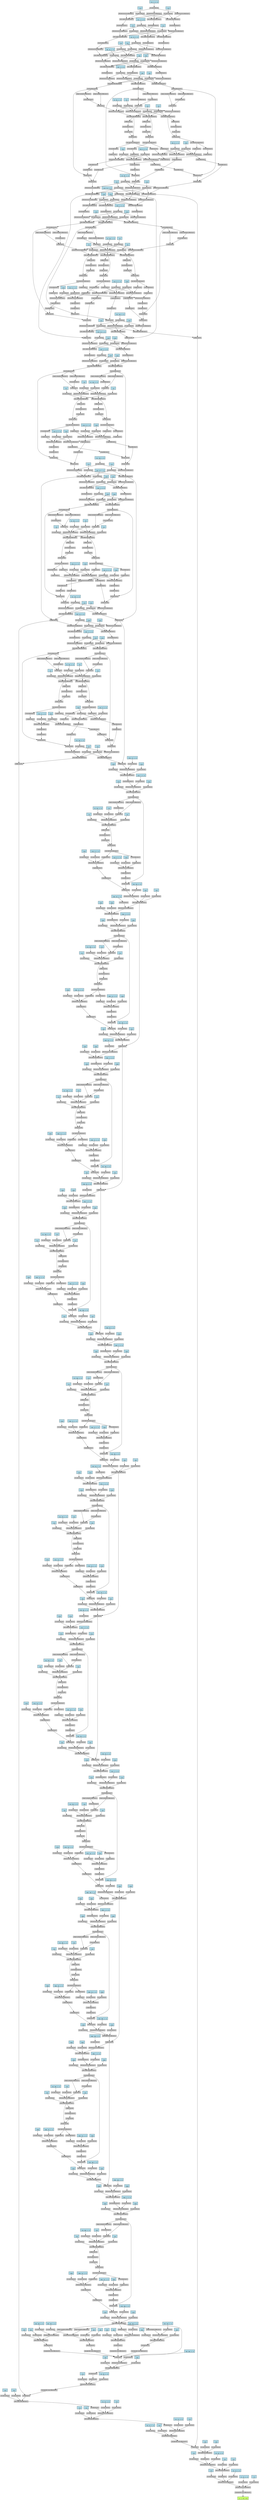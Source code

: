 digraph {
	graph [size="459.9,459.9"]
	node [align=left fontname=monospace fontsize=10 height=0.2 ranksep=0.1 shape=box style=filled]
	2355317688000 [label="
 (2, 2, 473, 473)" fillcolor=darkolivegreen1]
	2354138926816 [label=UpsampleBilinear2DBackward1]
	2354138926912 -> 2354138926816
	2354138926912 [label=MkldnnConvolutionBackward]
	2354138926672 -> 2354138926912
	2354138926672 [label=MkldnnConvolutionBackward]
	2354138927056 -> 2354138926672
	2354138927056 [label=ReluBackward1]
	2354138976416 -> 2354138927056
	2354138976416 [label=NativeBatchNormBackward]
	2354138976512 -> 2354138976416
	2354138976512 [label=MkldnnConvolutionBackward]
	2354138976704 -> 2354138976512
	2354138976704 [label=ReluBackward1]
	2354138976896 -> 2354138976704
	2354138976896 [label=NativeBatchNormBackward]
	2354138976992 -> 2354138976896
	2354138976992 [label=CatBackward]
	2354138977184 -> 2354138976992
	2354138977184 [label=UpsampleBilinear2DBackward1]
	2354138977328 -> 2354138977184
	2354138977328 [label=MkldnnConvolutionBackward]
	2354138977424 -> 2354138977328
	2354138977424 [label=MkldnnConvolutionBackward]
	2354138977616 -> 2354138977424
	2354138977616 [label=ReluBackward1]
	2354138977808 -> 2354138977616
	2354138977808 [label=NativeBatchNormBackward]
	2354138977904 -> 2354138977808
	2354138977904 [label=MkldnnConvolutionBackward]
	2354138978096 -> 2354138977904
	2354138978096 [label=ReluBackward1]
	2354138978288 -> 2354138978096
	2354138978288 [label=NativeBatchNormBackward]
	2354138978384 -> 2354138978288
	2354138978384 [label=CatBackward]
	2354138978576 -> 2354138978384
	2354138978576 [label=UpsampleBilinear2DBackward1]
	2354138978720 -> 2354138978576
	2354138978720 [label=MkldnnConvolutionBackward]
	2354138978816 -> 2354138978720
	2354138978816 [label=MulBackward0]
	2354138979008 -> 2354138978816
	2354138979008 [label=ReluBackward1]
	2354138979104 -> 2354138979008
	2354138979104 [label=NativeBatchNormBackward]
	2354138979200 -> 2354138979104
	2354138979200 [label=MkldnnConvolutionBackward]
	2354138979392 -> 2354138979200
	2354138979392 [label=CatBackward]
	2354138979536 -> 2354138979392
	2354138979536 [label=NativeBatchNormBackward]
	2354138979824 -> 2354138979536
	2354138979824 [label=MkldnnConvolutionBackward]
	2354138980016 -> 2354138979824
	2354138980016 [label=MulBackward0]
	2354138980160 -> 2354138980016
	2354138980160 [label=MulBackward0]
	2354138980304 -> 2354138980160
	2354138980304 [label=HardtanhBackward1]
	2354138988704 -> 2354138980304
	2354138988704 [label=NativeBatchNormBackward]
	2354138988800 -> 2354138988704
	2354138988800 [label=MkldnnConvolutionBackward]
	2354138988992 -> 2354138988800
	2354138988992 [label=HardtanhBackward1]
	2354138989136 -> 2354138988992
	2354138989136 [label=NativeBatchNormBackward]
	2354138989232 -> 2354138989136
	2354138989232 [label=MkldnnConvolutionBackward]
	2354138989424 -> 2354138989232
	2354138989424 [label=AddBackward0]
	2354138989568 -> 2354138989424
	2354138989568 [label=AddBackward0]
	2354138989712 -> 2354138989568
	2354138989712 [label=NativeBatchNormBackward]
	2354138989856 -> 2354138989712
	2354138989856 [label=MkldnnConvolutionBackward]
	2354138990048 -> 2354138989856
	2354138990048 [label=MulBackward0]
	2354138990192 -> 2354138990048
	2354138990192 [label=MulBackward0]
	2354138990336 -> 2354138990192
	2354138990336 [label=HardtanhBackward1]
	2354138990480 -> 2354138990336
	2354138990480 [label=NativeBatchNormBackward]
	2354138990576 -> 2354138990480
	2354138990576 [label=MkldnnConvolutionBackward]
	2354138990768 -> 2354138990576
	2354138990768 [label=HardtanhBackward1]
	2354138990912 -> 2354138990768
	2354138990912 [label=NativeBatchNormBackward]
	2354138991008 -> 2354138990912
	2354138991008 [label=MkldnnConvolutionBackward]
	2354138991200 -> 2354138991008
	2354138991200 [label=AddBackward0]
	2354138991344 -> 2354138991200
	2354138991344 [label=AddBackward0]
	2354138991488 -> 2354138991344
	2354138991488 [label=NativeBatchNormBackward]
	2354138991632 -> 2354138991488
	2354138991632 [label=MkldnnConvolutionBackward]
	2354138991824 -> 2354138991632
	2354138991824 [label=MulBackward0]
	2354138991968 -> 2354138991824
	2354138991968 [label=MulBackward0]
	2354138992112 -> 2354138991968
	2354138992112 [label=HardtanhBackward1]
	2354138992256 -> 2354138992112
	2354138992256 [label=NativeBatchNormBackward]
	2354138992352 -> 2354138992256
	2354138992352 [label=MkldnnConvolutionBackward]
	2354138992544 -> 2354138992352
	2354138992544 [label=HardtanhBackward1]
	2354138992592 -> 2354138992544
	2354138992592 [label=NativeBatchNormBackward]
	2354139005136 -> 2354138992592
	2354139005136 [label=MkldnnConvolutionBackward]
	2354139005328 -> 2354139005136
	2354139005328 [label=AddBackward0]
	2354139005472 -> 2354139005328
	2354139005472 [label=AddBackward0]
	2354139005616 -> 2354139005472
	2354139005616 [label=AddBackward0]
	2354139005760 -> 2354139005616
	2354139005760 [label=NativeBatchNormBackward]
	2354139005904 -> 2354139005760
	2354139005904 [label=MkldnnConvolutionBackward]
	2354139006096 -> 2354139005904
	2354139006096 [label=MulBackward0]
	2354139006240 -> 2354139006096
	2354139006240 [label=MulBackward0]
	2354139006384 -> 2354139006240
	2354139006384 [label=HardtanhBackward1]
	2354139006528 -> 2354139006384
	2354139006528 [label=NativeBatchNormBackward]
	2354139006624 -> 2354139006528
	2354139006624 [label=MkldnnConvolutionBackward]
	2354139006816 -> 2354139006624
	2354139006816 [label=HardtanhBackward1]
	2354139006960 -> 2354139006816
	2354139006960 [label=NativeBatchNormBackward]
	2354139007056 -> 2354139006960
	2354139007056 [label=MkldnnConvolutionBackward]
	2354139007248 -> 2354139007056
	2354139007248 [label=AddBackward0]
	2354139007392 -> 2354139007248
	2354139007392 [label=AddBackward0]
	2354139007536 -> 2354139007392
	2354139007536 [label=NativeBatchNormBackward]
	2354139007680 -> 2354139007536
	2354139007680 [label=MkldnnConvolutionBackward]
	2354139007872 -> 2354139007680
	2354139007872 [label=MulBackward0]
	2354139008016 -> 2354139007872
	2354139008016 [label=MulBackward0]
	2354139008160 -> 2354139008016
	2354139008160 [label=HardtanhBackward1]
	2354139008304 -> 2354139008160
	2354139008304 [label=NativeBatchNormBackward]
	2354139008400 -> 2354139008304
	2354139008400 [label=MkldnnConvolutionBackward]
	2354139008592 -> 2354139008400
	2354139008592 [label=HardtanhBackward1]
	2354139008736 -> 2354139008592
	2354139008736 [label=NativeBatchNormBackward]
	2354139008832 -> 2354139008736
	2354139008832 [label=MkldnnConvolutionBackward]
	2354139008976 -> 2354139008832
	2354139008976 [label=AddBackward0]
	2354139017424 -> 2354139008976
	2354139017424 [label=NativeBatchNormBackward]
	2354139017568 -> 2354139017424
	2354139017568 [label=MkldnnConvolutionBackward]
	2354139017760 -> 2354139017568
	2354139017760 [label=MulBackward0]
	2354139017904 -> 2354139017760
	2354139017904 [label=MulBackward0]
	2354139018048 -> 2354139017904
	2354139018048 [label=HardtanhBackward1]
	2354139018192 -> 2354139018048
	2354139018192 [label=NativeBatchNormBackward]
	2354139018288 -> 2354139018192
	2354139018288 [label=MkldnnConvolutionBackward]
	2354139018480 -> 2354139018288
	2354139018480 [label=HardtanhBackward1]
	2354139018624 -> 2354139018480
	2354139018624 [label=NativeBatchNormBackward]
	2354139018720 -> 2354139018624
	2354139018720 [label=MkldnnConvolutionBackward]
	2354139018912 -> 2354139018720
	2354139018912 [label=NativeBatchNormBackward]
	2354139019056 -> 2354139018912
	2354139019056 [label=MkldnnConvolutionBackward]
	2354139019248 -> 2354139019056
	2354139019248 [label=HardtanhBackward1]
	2354139019392 -> 2354139019248
	2354139019392 [label=NativeBatchNormBackward]
	2354139019488 -> 2354139019392
	2354139019488 [label=MkldnnConvolutionBackward]
	2354139019680 -> 2354139019488
	2354139019680 [label=HardtanhBackward1]
	2354139019824 -> 2354139019680
	2354139019824 [label=NativeBatchNormBackward]
	2354139019920 -> 2354139019824
	2354139019920 [label=MkldnnConvolutionBackward]
	2354139020112 -> 2354139019920
	2355316616192 [label="
 (32, 3, 3, 3)" fillcolor=lightblue]
	2355316616192 -> 2354139020112
	2354139020112 [label=AccumulateGrad]
	2354139019872 -> 2354139019824
	2355316614144 [label="
 (32)" fillcolor=lightblue]
	2355316614144 -> 2354139019872
	2354139019872 [label=AccumulateGrad]
	2354139019728 -> 2354139019824
	2355316616448 [label="
 (32)" fillcolor=lightblue]
	2355316616448 -> 2354139019728
	2354139019728 [label=AccumulateGrad]
	2354139019632 -> 2354139019488
	2355316666944 [label="
 (32, 1, 3, 3)" fillcolor=lightblue]
	2355316666944 -> 2354139019632
	2354139019632 [label=AccumulateGrad]
	2354139019440 -> 2354139019392
	2355316667072 [label="
 (32)" fillcolor=lightblue]
	2355316667072 -> 2354139019440
	2354139019440 [label=AccumulateGrad]
	2354139019296 -> 2354139019392
	2355316667264 [label="
 (32)" fillcolor=lightblue]
	2355316667264 -> 2354139019296
	2354139019296 [label=AccumulateGrad]
	2354139019200 -> 2354139019056
	2355316667968 [label="
 (16, 32, 1, 1)" fillcolor=lightblue]
	2355316667968 -> 2354139019200
	2354139019200 [label=AccumulateGrad]
	2354139019008 -> 2354139018912
	2355316668096 [label="
 (16)" fillcolor=lightblue]
	2355316668096 -> 2354139019008
	2354139019008 [label=AccumulateGrad]
	2354139018960 -> 2354139018912
	2355316668288 [label="
 (16)" fillcolor=lightblue]
	2355316668288 -> 2354139018960
	2354139018960 [label=AccumulateGrad]
	2354139018864 -> 2354139018720
	2355316669504 [label="
 (96, 16, 1, 1)" fillcolor=lightblue]
	2355316669504 -> 2354139018864
	2354139018864 [label=AccumulateGrad]
	2354139018672 -> 2354139018624
	2355316669632 [label="
 (96)" fillcolor=lightblue]
	2355316669632 -> 2354139018672
	2354139018672 [label=AccumulateGrad]
	2354139018528 -> 2354139018624
	2355316669824 [label="
 (96)" fillcolor=lightblue]
	2355316669824 -> 2354139018528
	2354139018528 [label=AccumulateGrad]
	2354139018432 -> 2354139018288
	2355316695296 [label="
 (96, 1, 3, 3)" fillcolor=lightblue]
	2355316695296 -> 2354139018432
	2354139018432 [label=AccumulateGrad]
	2354139018240 -> 2354139018192
	2355316695424 [label="
 (96)" fillcolor=lightblue]
	2355316695424 -> 2354139018240
	2354139018240 [label=AccumulateGrad]
	2354139018096 -> 2354139018192
	2355316695616 [label="
 (96)" fillcolor=lightblue]
	2355316695616 -> 2354139018096
	2354139018096 [label=AccumulateGrad]
	2354139018000 -> 2354139017904
	2354139018000 [label=ExpandBackward]
	2354139018384 -> 2354139018000
	2354139018384 [label=SigmoidBackward]
	2354139018768 -> 2354139018384
	2354139018768 [label=MkldnnConvolutionBackward]
	2354139019584 -> 2354139018768
	2354139019584 [label=CopyBackwards]
	2354139019344 -> 2354139019584
	2354139019344 [label=PermuteBackward]
	2354139019968 -> 2354139019344
	2354139019968 [label=SplitWithSizesBackward]
	2354139020208 -> 2354139019968
	2354139020208 [label=MulBackward0]
	2354139020016 -> 2354139020208
	2354139020016 [label=NativeBatchNormBackward]
	2354139020352 -> 2354139020016
	2354139020352 [label=MkldnnConvolutionBackward]
	2354139020544 -> 2354139020352
	2354139020544 [label=CatBackward]
	2354139020736 -> 2354139020544
	2354139020736 [label=AdaptiveAvgPool2DBackward]
	2354139018048 -> 2354139020736
	2354139020688 -> 2354139020544
	2354139020688 [label=PermuteBackward]
	2354139020784 -> 2354139020688
	2354139020784 [label=AdaptiveAvgPool2DBackward]
	2354139018048 -> 2354139020784
	2354139020496 -> 2354139020352
	2355316696512 [label="
 (8, 96, 1, 1)" fillcolor=lightblue]
	2355316696512 -> 2354139020496
	2354139020496 [label=AccumulateGrad]
	2354139020448 -> 2354139020352
	2355316696640 [label="
 (8)" fillcolor=lightblue]
	2355316696640 -> 2354139020448
	2354139020448 [label=AccumulateGrad]
	2354139020304 -> 2354139020016
	2355316696704 [label="
 (8)" fillcolor=lightblue]
	2355316696704 -> 2354139020304
	2354139020304 [label=AccumulateGrad]
	2354139020256 -> 2354139020016
	2355316696960 [label="
 (8)" fillcolor=lightblue]
	2355316696960 -> 2354139020256
	2354139020256 [label=AccumulateGrad]
	2354139020160 -> 2354139020208
	2354139020160 [label=DivBackward0]
	2354139020640 -> 2354139020160
	2354139020640 [label=HardtanhBackward1]
	2354139020976 -> 2354139020640
	2354139020976 [label=AddBackward0]
	2354139020016 -> 2354139020976
	2354139018576 -> 2354139018768
	2355316698176 [label="
 (96, 8, 1, 1)" fillcolor=lightblue]
	2355316698176 -> 2354139018576
	2354139018576 [label=AccumulateGrad]
	2354139018144 -> 2354139018768
	2355316698304 [label="
 (96)" fillcolor=lightblue]
	2355316698304 -> 2354139018144
	2354139018144 [label=AccumulateGrad]
	2354139017856 -> 2354139017760
	2354139017856 [label=ExpandBackward]
	2354139018816 -> 2354139017856
	2354139018816 [label=SigmoidBackward]
	2354139019536 -> 2354139018816
	2354139019536 [label=MkldnnConvolutionBackward]
	2354139019776 -> 2354139019536
	2354139019776 [label=CopyBackwards]
	2354139019968 -> 2354139019776
	2354139020064 -> 2354139019536
	2355316697536 [label="
 (96, 8, 1, 1)" fillcolor=lightblue]
	2355316697536 -> 2354139020064
	2354139020064 [label=AccumulateGrad]
	2354139017952 -> 2354139019536
	2355316697664 [label="
 (96)" fillcolor=lightblue]
	2355316697664 -> 2354139017952
	2354139017952 [label=AccumulateGrad]
	2354139017712 -> 2354139017568
	2355316698880 [label="
 (24, 96, 1, 1)" fillcolor=lightblue]
	2355316698880 -> 2354139017712
	2354139017712 [label=AccumulateGrad]
	2354139017520 -> 2354139017424
	2355316699008 [label="
 (24)" fillcolor=lightblue]
	2355316699008 -> 2354139017520
	2354139017520 [label=AccumulateGrad]
	2354139017472 -> 2354139017424
	2355316744320 [label="
 (24)" fillcolor=lightblue]
	2355316744320 -> 2354139017472
	2354139017472 [label=AccumulateGrad]
	2354139017376 -> 2354139008976
	2354139017376 [label=NativeBatchNormBackward]
	2354139019152 -> 2354139017376
	2354139019152 [label=MkldnnConvolutionBackward]
	2354139020880 -> 2354139019152
	2354139020880 [label=MulBackward0]
	2354139020928 -> 2354139020880
	2354139020928 [label=MulBackward0]
	2354139021072 -> 2354139020928
	2354139021072 [label=HardtanhBackward1]
	2354139021216 -> 2354139021072
	2354139021216 [label=NativeBatchNormBackward]
	2354139021264 -> 2354139021216
	2354139021264 [label=MkldnnConvolutionBackward]
	2354139050240 -> 2354139021264
	2354139050240 [label=HardtanhBackward1]
	2354139050384 -> 2354139050240
	2354139050384 [label=NativeBatchNormBackward]
	2354139050480 -> 2354139050384
	2354139050480 [label=MkldnnConvolutionBackward]
	2354139017424 -> 2354139050480
	2354139050672 -> 2354139050480
	2355316745792 [label="
 (144, 24, 1, 1)" fillcolor=lightblue]
	2355316745792 -> 2354139050672
	2354139050672 [label=AccumulateGrad]
	2354139050432 -> 2354139050384
	2355316745920 [label="
 (144)" fillcolor=lightblue]
	2355316745920 -> 2354139050432
	2354139050432 [label=AccumulateGrad]
	2354139050288 -> 2354139050384
	2355316746112 [label="
 (144)" fillcolor=lightblue]
	2355316746112 -> 2354139050288
	2354139050288 [label=AccumulateGrad]
	2354139050192 -> 2354139021264
	2355316746944 [label="
 (144, 1, 3, 3)" fillcolor=lightblue]
	2355316746944 -> 2354139050192
	2354139050192 [label=AccumulateGrad]
	2354139021120 -> 2354139021216
	2355316747072 [label="
 (144)" fillcolor=lightblue]
	2355316747072 -> 2354139021120
	2354139021120 [label=AccumulateGrad]
	2354139050048 -> 2354139021216
	2355316747264 [label="
 (144)" fillcolor=lightblue]
	2355316747264 -> 2354139050048
	2354139050048 [label=AccumulateGrad]
	2354139021024 -> 2354139020928
	2354139021024 [label=ExpandBackward]
	2354139021168 -> 2354139021024
	2354139021168 [label=SigmoidBackward]
	2354139050528 -> 2354139021168
	2354139050528 [label=MkldnnConvolutionBackward]
	2354139050768 -> 2354139050528
	2354139050768 [label=CopyBackwards]
	2354139050864 -> 2354139050768
	2354139050864 [label=PermuteBackward]
	2354139050960 -> 2354139050864
	2354139050960 [label=SplitWithSizesBackward]
	2354139051056 -> 2354139050960
	2354139051056 [label=MulBackward0]
	2354139051152 -> 2354139051056
	2354139051152 [label=NativeBatchNormBackward]
	2354139051296 -> 2354139051152
	2354139051296 [label=MkldnnConvolutionBackward]
	2354139051488 -> 2354139051296
	2354139051488 [label=CatBackward]
	2354139051680 -> 2354139051488
	2354139051680 [label=AdaptiveAvgPool2DBackward]
	2354139021072 -> 2354139051680
	2354139051632 -> 2354139051488
	2354139051632 [label=PermuteBackward]
	2354139051728 -> 2354139051632
	2354139051728 [label=AdaptiveAvgPool2DBackward]
	2354139021072 -> 2354139051728
	2354139051440 -> 2354139051296
	2355316789312 [label="
 (8, 144, 1, 1)" fillcolor=lightblue]
	2355316789312 -> 2354139051440
	2354139051440 [label=AccumulateGrad]
	2354139051392 -> 2354139051296
	2355316789440 [label="
 (8)" fillcolor=lightblue]
	2355316789440 -> 2354139051392
	2354139051392 [label=AccumulateGrad]
	2354139051248 -> 2354139051152
	2355316789504 [label="
 (8)" fillcolor=lightblue]
	2355316789504 -> 2354139051248
	2354139051248 [label=AccumulateGrad]
	2354139051200 -> 2354139051152
	2355316789760 [label="
 (8)" fillcolor=lightblue]
	2355316789760 -> 2354139051200
	2354139051200 [label=AccumulateGrad]
	2354139051104 -> 2354139051056
	2354139051104 [label=DivBackward0]
	2354139051584 -> 2354139051104
	2354139051584 [label=HardtanhBackward1]
	2354139051920 -> 2354139051584
	2354139051920 [label=AddBackward0]
	2354139051152 -> 2354139051920
	2354139050336 -> 2354139050528
	2355316791040 [label="
 (144, 8, 1, 1)" fillcolor=lightblue]
	2355316791040 -> 2354139050336
	2354139050336 [label=AccumulateGrad]
	2354139050096 -> 2354139050528
	2355316791168 [label="
 (144)" fillcolor=lightblue]
	2355316791168 -> 2354139050096
	2354139050096 [label=AccumulateGrad]
	2354139020592 -> 2354139020880
	2354139020592 [label=ExpandBackward]
	2354139020400 -> 2354139020592
	2354139020400 [label=SigmoidBackward]
	2354139050816 -> 2354139020400
	2354139050816 [label=MkldnnConvolutionBackward]
	2354139051008 -> 2354139050816
	2354139051008 [label=CopyBackwards]
	2354139050960 -> 2354139051008
	2354139050912 -> 2354139050816
	2355316790400 [label="
 (144, 8, 1, 1)" fillcolor=lightblue]
	2355316790400 -> 2354139050912
	2354139050912 [label=AccumulateGrad]
	2354139050144 -> 2354139050816
	2355316790528 [label="
 (144)" fillcolor=lightblue]
	2355316790528 -> 2354139050144
	2354139050144 [label=AccumulateGrad]
	2354139019104 -> 2354139019152
	2355316791744 [label="
 (24, 144, 1, 1)" fillcolor=lightblue]
	2355316791744 -> 2354139019104
	2354139019104 [label=AccumulateGrad]
	2354139017664 -> 2354139017376
	2355316791872 [label="
 (24)" fillcolor=lightblue]
	2355316791872 -> 2354139017664
	2354139017664 [label=AccumulateGrad]
	2354139017616 -> 2354139017376
	2355316792064 [label="
 (24)" fillcolor=lightblue]
	2355316792064 -> 2354139017616
	2354139017616 [label=AccumulateGrad]
	2354139008928 -> 2354139008832
	2355316818176 [label="
 (144, 24, 1, 1)" fillcolor=lightblue]
	2355316818176 -> 2354139008928
	2354139008928 [label=AccumulateGrad]
	2354139008784 -> 2354139008736
	2355316818304 [label="
 (144)" fillcolor=lightblue]
	2355316818304 -> 2354139008784
	2354139008784 [label=AccumulateGrad]
	2354139008640 -> 2354139008736
	2355316818496 [label="
 (144)" fillcolor=lightblue]
	2355316818496 -> 2354139008640
	2354139008640 [label=AccumulateGrad]
	2354139008544 -> 2354139008400
	2355316819328 [label="
 (144, 1, 3, 3)" fillcolor=lightblue]
	2355316819328 -> 2354139008544
	2354139008544 [label=AccumulateGrad]
	2354139008352 -> 2354139008304
	2355316819456 [label="
 (144)" fillcolor=lightblue]
	2355316819456 -> 2354139008352
	2354139008352 [label=AccumulateGrad]
	2354139008208 -> 2354139008304
	2355316819648 [label="
 (144)" fillcolor=lightblue]
	2355316819648 -> 2354139008208
	2354139008208 [label=AccumulateGrad]
	2354139008112 -> 2354139008016
	2354139008112 [label=ExpandBackward]
	2354139008496 -> 2354139008112
	2354139008496 [label=SigmoidBackward]
	2354139008688 -> 2354139008496
	2354139008688 [label=MkldnnConvolutionBackward]
	2354139008256 -> 2354139008688
	2354139008256 [label=CopyBackwards]
	2354139020832 -> 2354139008256
	2354139020832 [label=PermuteBackward]
	2354139050576 -> 2354139020832
	2354139050576 [label=SplitWithSizesBackward]
	2354139051776 -> 2354139050576
	2354139051776 [label=MulBackward0]
	2354139051872 -> 2354139051776
	2354139051872 [label=NativeBatchNormBackward]
	2354139052016 -> 2354139051872
	2354139052016 [label=MkldnnConvolutionBackward]
	2354139052208 -> 2354139052016
	2354139052208 [label=CatBackward]
	2354139052400 -> 2354139052208
	2354139052400 [label=AdaptiveAvgPool2DBackward]
	2354139008160 -> 2354139052400
	2354139052352 -> 2354139052208
	2354139052352 [label=PermuteBackward]
	2354139052448 -> 2354139052352
	2354139052448 [label=AdaptiveAvgPool2DBackward]
	2354139008160 -> 2354139052448
	2354139052160 -> 2354139052016
	2355316820672 [label="
 (8, 144, 1, 1)" fillcolor=lightblue]
	2355316820672 -> 2354139052160
	2354139052160 [label=AccumulateGrad]
	2354139052112 -> 2354139052016
	2355316820800 [label="
 (8)" fillcolor=lightblue]
	2355316820800 -> 2354139052112
	2354139052112 [label=AccumulateGrad]
	2354139051968 -> 2354139051872
	2355316820864 [label="
 (8)" fillcolor=lightblue]
	2355316820864 -> 2354139051968
	2354139051968 [label=AccumulateGrad]
	2354139051344 -> 2354139051872
	2355316821120 [label="
 (8)" fillcolor=lightblue]
	2355316821120 -> 2354139051344
	2354139051344 [label=AccumulateGrad]
	2354139051536 -> 2354139051776
	2354139051536 [label=DivBackward0]
	2354139052304 -> 2354139051536
	2354139052304 [label=HardtanhBackward1]
	2354139052640 -> 2354139052304
	2354139052640 [label=AddBackward0]
	2354139051872 -> 2354139052640
	2354139017808 -> 2354139008688
	2355316863424 [label="
 (144, 8, 1, 1)" fillcolor=lightblue]
	2355316863424 -> 2354139017808
	2354139017808 [label=AccumulateGrad]
	2354139017280 -> 2354139008688
	2355316863552 [label="
 (144)" fillcolor=lightblue]
	2355316863552 -> 2354139017280
	2354139017280 [label=AccumulateGrad]
	2354139007968 -> 2354139007872
	2354139007968 [label=ExpandBackward]
	2354139008880 -> 2354139007968
	2354139008880 [label=SigmoidBackward]
	2354139017328 -> 2354139008880
	2354139017328 [label=MkldnnConvolutionBackward]
	2354139008064 -> 2354139017328
	2354139008064 [label=CopyBackwards]
	2354139050576 -> 2354139008064
	2354139051824 -> 2354139017328
	2355316821760 [label="
 (144, 8, 1, 1)" fillcolor=lightblue]
	2355316821760 -> 2354139051824
	2354139051824 [label=AccumulateGrad]
	2354139050624 -> 2354139017328
	2355316821888 [label="
 (144)" fillcolor=lightblue]
	2355316821888 -> 2354139050624
	2354139050624 [label=AccumulateGrad]
	2354139007824 -> 2354139007680
	2355316864128 [label="
 (32, 144, 1, 1)" fillcolor=lightblue]
	2355316864128 -> 2354139007824
	2354139007824 [label=AccumulateGrad]
	2354139007632 -> 2354139007536
	2355316864256 [label="
 (32)" fillcolor=lightblue]
	2355316864256 -> 2354139007632
	2354139007632 [label=AccumulateGrad]
	2354139007584 -> 2354139007536
	2355316864448 [label="
 (32)" fillcolor=lightblue]
	2355316864448 -> 2354139007584
	2354139007584 [label=AccumulateGrad]
	2354139007488 -> 2354139007392
	2354139007488 [label=NativeBatchNormBackward]
	2354139018336 -> 2354139007488
	2354139018336 [label=MkldnnConvolutionBackward]
	2354139007920 -> 2354139018336
	2354139007920 [label=MulBackward0]
	2354139052592 -> 2354139007920
	2354139052592 [label=MulBackward0]
	2354139052736 -> 2354139052592
	2354139052736 [label=HardtanhBackward1]
	2354139052880 -> 2354139052736
	2354139052880 [label=NativeBatchNormBackward]
	2354139052976 -> 2354139052880
	2354139052976 [label=MkldnnConvolutionBackward]
	2354139053168 -> 2354139052976
	2354139053168 [label=HardtanhBackward1]
	2354139053312 -> 2354139053168
	2354139053312 [label=NativeBatchNormBackward]
	2354139053408 -> 2354139053312
	2354139053408 [label=MkldnnConvolutionBackward]
	2354139007536 -> 2354139053408
	2354139053600 -> 2354139053408
	2355316865920 [label="
 (192, 32, 1, 1)" fillcolor=lightblue]
	2355316865920 -> 2354139053600
	2354139053600 [label=AccumulateGrad]
	2354139053360 -> 2354139053312
	2355316866048 [label="
 (192)" fillcolor=lightblue]
	2355316866048 -> 2354139053360
	2354139053360 [label=AccumulateGrad]
	2354139053216 -> 2354139053312
	2355316866240 [label="
 (192)" fillcolor=lightblue]
	2355316866240 -> 2354139053216
	2354139053216 [label=AccumulateGrad]
	2354139053120 -> 2354139052976
	2355316904000 [label="
 (192, 1, 3, 3)" fillcolor=lightblue]
	2355316904000 -> 2354139053120
	2354139053120 [label=AccumulateGrad]
	2354139052928 -> 2354139052880
	2355316904128 [label="
 (192)" fillcolor=lightblue]
	2355316904128 -> 2354139052928
	2354139052928 [label=AccumulateGrad]
	2354139052784 -> 2354139052880
	2355316904320 [label="
 (192)" fillcolor=lightblue]
	2355316904320 -> 2354139052784
	2354139052784 [label=AccumulateGrad]
	2354139052688 -> 2354139052592
	2354139052688 [label=ExpandBackward]
	2354139053072 -> 2354139052688
	2354139053072 [label=SigmoidBackward]
	2354139053456 -> 2354139053072
	2354139053456 [label=MkldnnConvolutionBackward]
	2354139053696 -> 2354139053456
	2354139053696 [label=CopyBackwards]
	2354139053792 -> 2354139053696
	2354139053792 [label=PermuteBackward]
	2354139053888 -> 2354139053792
	2354139053888 [label=SplitWithSizesBackward]
	2354139053984 -> 2354139053888
	2354139053984 [label=MulBackward0]
	2354139054032 -> 2354139053984
	2354139054032 [label=NativeBatchNormBackward]
	2354139082960 -> 2354139054032
	2354139082960 [label=MkldnnConvolutionBackward]
	2354139083152 -> 2354139082960
	2354139083152 [label=CatBackward]
	2354139083344 -> 2354139083152
	2354139083344 [label=AdaptiveAvgPool2DBackward]
	2354139052736 -> 2354139083344
	2354139083296 -> 2354139083152
	2354139083296 [label=PermuteBackward]
	2354139083392 -> 2354139083296
	2354139083392 [label=AdaptiveAvgPool2DBackward]
	2354139052736 -> 2354139083392
	2354139083104 -> 2354139082960
	2355316905344 [label="
 (8, 192, 1, 1)" fillcolor=lightblue]
	2355316905344 -> 2354139083104
	2354139083104 [label=AccumulateGrad]
	2354139083056 -> 2354139082960
	2355316905472 [label="
 (8)" fillcolor=lightblue]
	2355316905472 -> 2354139083056
	2354139083056 [label=AccumulateGrad]
	2354139082912 -> 2354139054032
	2355316905536 [label="
 (8)" fillcolor=lightblue]
	2355316905536 -> 2354139082912
	2354139082912 [label=AccumulateGrad]
	2354139082864 -> 2354139054032
	2355316905792 [label="
 (8)" fillcolor=lightblue]
	2355316905792 -> 2354139082864
	2354139082864 [label=AccumulateGrad]
	2354139053504 -> 2354139053984
	2354139053504 [label=DivBackward0]
	2354139083248 -> 2354139053504
	2354139083248 [label=HardtanhBackward1]
	2354139083584 -> 2354139083248
	2354139083584 [label=AddBackward0]
	2354139054032 -> 2354139083584
	2354139053264 -> 2354139053456
	2355316907072 [label="
 (192, 8, 1, 1)" fillcolor=lightblue]
	2355316907072 -> 2354139053264
	2354139053264 [label=AccumulateGrad]
	2354139052832 -> 2354139053456
	2355316907200 [label="
 (192)" fillcolor=lightblue]
	2355316907200 -> 2354139052832
	2354139052832 [label=AccumulateGrad]
	2354139052256 -> 2354139007920
	2354139052256 [label=ExpandBackward]
	2354139053552 -> 2354139052256
	2354139053552 [label=SigmoidBackward]
	2354139053744 -> 2354139053552
	2354139053744 [label=MkldnnConvolutionBackward]
	2354139053936 -> 2354139053744
	2354139053936 [label=CopyBackwards]
	2354139053888 -> 2354139053936
	2354139053840 -> 2354139053744
	2355316906432 [label="
 (192, 8, 1, 1)" fillcolor=lightblue]
	2355316906432 -> 2354139053840
	2354139053840 [label=AccumulateGrad]
	2354139052064 -> 2354139053744
	2355316906560 [label="
 (192)" fillcolor=lightblue]
	2355316906560 -> 2354139052064
	2354139052064 [label=AccumulateGrad]
	2354139052544 -> 2354139018336
	2355316907776 [label="
 (32, 192, 1, 1)" fillcolor=lightblue]
	2355316907776 -> 2354139052544
	2354139052544 [label=AccumulateGrad]
	2354139007776 -> 2354139007488
	2355316907904 [label="
 (32)" fillcolor=lightblue]
	2355316907904 -> 2354139007776
	2354139007776 [label=AccumulateGrad]
	2354139007728 -> 2354139007488
	2355316953216 [label="
 (32)" fillcolor=lightblue]
	2355316953216 -> 2354139007728
	2354139007728 [label=AccumulateGrad]
	2354139007344 -> 2354139007248
	2354139007344 [label=NativeBatchNormBackward]
	2354139008448 -> 2354139007344
	2354139008448 [label=MkldnnConvolutionBackward]
	2354139052496 -> 2354139008448
	2354139052496 [label=MulBackward0]
	2354139083200 -> 2354139052496
	2354139083200 [label=MulBackward0]
	2354139083632 -> 2354139083200
	2354139083632 [label=HardtanhBackward1]
	2354139083776 -> 2354139083632
	2354139083776 [label=NativeBatchNormBackward]
	2354139083872 -> 2354139083776
	2354139083872 [label=MkldnnConvolutionBackward]
	2354139084064 -> 2354139083872
	2354139084064 [label=HardtanhBackward1]
	2354139084208 -> 2354139084064
	2354139084208 [label=NativeBatchNormBackward]
	2354139084304 -> 2354139084208
	2354139084304 [label=MkldnnConvolutionBackward]
	2354139007392 -> 2354139084304
	2354139084496 -> 2354139084304
	2355316954688 [label="
 (192, 32, 1, 1)" fillcolor=lightblue]
	2355316954688 -> 2354139084496
	2354139084496 [label=AccumulateGrad]
	2354139084256 -> 2354139084208
	2355316954816 [label="
 (192)" fillcolor=lightblue]
	2355316954816 -> 2354139084256
	2354139084256 [label=AccumulateGrad]
	2354139084112 -> 2354139084208
	2355316955008 [label="
 (192)" fillcolor=lightblue]
	2355316955008 -> 2354139084112
	2354139084112 [label=AccumulateGrad]
	2354139084016 -> 2354139083872
	2355316955840 [label="
 (192, 1, 3, 3)" fillcolor=lightblue]
	2355316955840 -> 2354139084016
	2354139084016 [label=AccumulateGrad]
	2354139083824 -> 2354139083776
	2355316955968 [label="
 (192)" fillcolor=lightblue]
	2355316955968 -> 2354139083824
	2354139083824 [label=AccumulateGrad]
	2354139083680 -> 2354139083776
	2355316956160 [label="
 (192)" fillcolor=lightblue]
	2355316956160 -> 2354139083680
	2354139083680 [label=AccumulateGrad]
	2354139083008 -> 2354139083200
	2354139083008 [label=ExpandBackward]
	2354139083968 -> 2354139083008
	2354139083968 [label=SigmoidBackward]
	2354139084352 -> 2354139083968
	2354139084352 [label=MkldnnConvolutionBackward]
	2354139084592 -> 2354139084352
	2354139084592 [label=CopyBackwards]
	2354139084688 -> 2354139084592
	2354139084688 [label=PermuteBackward]
	2354139084784 -> 2354139084688
	2354139084784 [label=SplitWithSizesBackward]
	2354139084880 -> 2354139084784
	2354139084880 [label=MulBackward0]
	2354139084976 -> 2354139084880
	2354139084976 [label=NativeBatchNormBackward]
	2354139085120 -> 2354139084976
	2354139085120 [label=MkldnnConvolutionBackward]
	2354139085312 -> 2354139085120
	2354139085312 [label=CatBackward]
	2354139085504 -> 2354139085312
	2354139085504 [label=AdaptiveAvgPool2DBackward]
	2354139083632 -> 2354139085504
	2354139085456 -> 2354139085312
	2354139085456 [label=PermuteBackward]
	2354139085552 -> 2354139085456
	2354139085552 [label=AdaptiveAvgPool2DBackward]
	2354139083632 -> 2354139085552
	2354139085264 -> 2354139085120
	2355316985920 [label="
 (8, 192, 1, 1)" fillcolor=lightblue]
	2355316985920 -> 2354139085264
	2354139085264 [label=AccumulateGrad]
	2354139085216 -> 2354139085120
	2355316986048 [label="
 (8)" fillcolor=lightblue]
	2355316986048 -> 2354139085216
	2354139085216 [label=AccumulateGrad]
	2354139085072 -> 2354139084976
	2355316986112 [label="
 (8)" fillcolor=lightblue]
	2355316986112 -> 2354139085072
	2354139085072 [label=AccumulateGrad]
	2354139085024 -> 2354139084976
	2355316986368 [label="
 (8)" fillcolor=lightblue]
	2355316986368 -> 2354139085024
	2354139085024 [label=AccumulateGrad]
	2354139084928 -> 2354139084880
	2354139084928 [label=DivBackward0]
	2354139085408 -> 2354139084928
	2354139085408 [label=HardtanhBackward1]
	2354139085744 -> 2354139085408
	2354139085744 [label=AddBackward0]
	2354139084976 -> 2354139085744
	2354139084160 -> 2354139084352
	2355316987648 [label="
 (192, 8, 1, 1)" fillcolor=lightblue]
	2355316987648 -> 2354139084160
	2354139084160 [label=AccumulateGrad]
	2354139083728 -> 2354139084352
	2355316987776 [label="
 (192)" fillcolor=lightblue]
	2355316987776 -> 2354139083728
	2354139083728 [label=AccumulateGrad]
	2354139083440 -> 2354139052496
	2354139083440 [label=ExpandBackward]
	2354139084448 -> 2354139083440
	2354139084448 [label=SigmoidBackward]
	2354139084640 -> 2354139084448
	2354139084640 [label=MkldnnConvolutionBackward]
	2354139084832 -> 2354139084640
	2354139084832 [label=CopyBackwards]
	2354139084784 -> 2354139084832
	2354139084736 -> 2354139084640
	2355316987008 [label="
 (192, 8, 1, 1)" fillcolor=lightblue]
	2355316987008 -> 2354139084736
	2354139084736 [label=AccumulateGrad]
	2354139083536 -> 2354139084640
	2355316987136 [label="
 (192)" fillcolor=lightblue]
	2355316987136 -> 2354139083536
	2354139083536 [label=AccumulateGrad]
	2354139053024 -> 2354139008448
	2355316988352 [label="
 (32, 192, 1, 1)" fillcolor=lightblue]
	2355316988352 -> 2354139053024
	2354139053024 [label=AccumulateGrad]
	2354139007440 -> 2354139007344
	2355316988480 [label="
 (32)" fillcolor=lightblue]
	2355316988480 -> 2354139007440
	2354139007440 [label=AccumulateGrad]
	2354139050720 -> 2354139007344
	2355316988672 [label="
 (32)" fillcolor=lightblue]
	2355316988672 -> 2354139050720
	2354139050720 [label=AccumulateGrad]
	2354139007200 -> 2354139007056
	2355317027072 [label="
 (192, 32, 1, 1)" fillcolor=lightblue]
	2355317027072 -> 2354139007200
	2354139007200 [label=AccumulateGrad]
	2354139007008 -> 2354139006960
	2355317027200 [label="
 (192)" fillcolor=lightblue]
	2355317027200 -> 2354139007008
	2354139007008 [label=AccumulateGrad]
	2354139006864 -> 2354139006960
	2355317027392 [label="
 (192)" fillcolor=lightblue]
	2355317027392 -> 2354139006864
	2354139006864 [label=AccumulateGrad]
	2354139006768 -> 2354139006624
	2355317028224 [label="
 (192, 1, 3, 3)" fillcolor=lightblue]
	2355317028224 -> 2354139006768
	2354139006768 [label=AccumulateGrad]
	2354139006576 -> 2354139006528
	2355317028352 [label="
 (192)" fillcolor=lightblue]
	2355317028352 -> 2354139006576
	2354139006576 [label=AccumulateGrad]
	2354139006432 -> 2354139006528
	2355317028544 [label="
 (192)" fillcolor=lightblue]
	2355317028544 -> 2354139006432
	2354139006432 [label=AccumulateGrad]
	2354139006336 -> 2354139006240
	2354139006336 [label=ExpandBackward]
	2354139053648 -> 2354139006336
	2354139053648 [label=SigmoidBackward]
	2354139007104 -> 2354139053648
	2354139007104 [label=MkldnnConvolutionBackward]
	2354139007152 -> 2354139007104
	2354139007152 [label=CopyBackwards]
	2354139083920 -> 2354139007152
	2354139083920 [label=PermuteBackward]
	2354139084400 -> 2354139083920
	2354139084400 [label=SplitWithSizesBackward]
	2354139085600 -> 2354139084400
	2354139085600 [label=MulBackward0]
	2354139085696 -> 2354139085600
	2354139085696 [label=NativeBatchNormBackward]
	2354139085840 -> 2354139085696
	2354139085840 [label=MkldnnConvolutionBackward]
	2354139086032 -> 2354139085840
	2354139086032 [label=CatBackward]
	2354139086224 -> 2354139086032
	2354139086224 [label=AdaptiveAvgPool2DBackward]
	2354139006384 -> 2354139086224
	2354139086176 -> 2354139086032
	2354139086176 [label=PermuteBackward]
	2354139086272 -> 2354139086176
	2354139086272 [label=AdaptiveAvgPool2DBackward]
	2354139006384 -> 2354139086272
	2354139085984 -> 2354139085840
	2355317029568 [label="
 (8, 192, 1, 1)" fillcolor=lightblue]
	2355317029568 -> 2354139085984
	2354139085984 [label=AccumulateGrad]
	2354139085936 -> 2354139085840
	2355317029696 [label="
 (8)" fillcolor=lightblue]
	2355317029696 -> 2354139085936
	2354139085936 [label=AccumulateGrad]
	2354139085792 -> 2354139085696
	2355317029760 [label="
 (8)" fillcolor=lightblue]
	2355317029760 -> 2354139085792
	2354139085792 [label=AccumulateGrad]
	2354139085168 -> 2354139085696
	2355317030016 [label="
 (8)" fillcolor=lightblue]
	2355317030016 -> 2354139085168
	2354139085168 [label=AccumulateGrad]
	2354139085360 -> 2354139085600
	2354139085360 [label=DivBackward0]
	2354139086128 -> 2354139085360
	2354139086128 [label=HardtanhBackward1]
	2354139086464 -> 2354139086128
	2354139086464 [label=AddBackward0]
	2354139085696 -> 2354139086464
	2354139006912 -> 2354139007104
	2355317064128 [label="
 (192, 8, 1, 1)" fillcolor=lightblue]
	2355317064128 -> 2354139006912
	2354139006912 [label=AccumulateGrad]
	2354139006480 -> 2354139007104
	2355317064256 [label="
 (192)" fillcolor=lightblue]
	2355317064256 -> 2354139006480
	2354139006480 [label=AccumulateGrad]
	2354139006192 -> 2354139006096
	2354139006192 [label=ExpandBackward]
	2354139006720 -> 2354139006192
	2354139006720 [label=SigmoidBackward]
	2354139007296 -> 2354139006720
	2354139007296 [label=MkldnnConvolutionBackward]
	2354139085648 -> 2354139007296
	2354139085648 [label=CopyBackwards]
	2354139084400 -> 2354139085648
	2354139083488 -> 2354139007296
	2355317030656 [label="
 (192, 8, 1, 1)" fillcolor=lightblue]
	2355317030656 -> 2354139083488
	2354139083488 [label=AccumulateGrad]
	2354139084544 -> 2354139007296
	2355317030784 [label="
 (192)" fillcolor=lightblue]
	2355317030784 -> 2354139084544
	2354139084544 [label=AccumulateGrad]
	2354139006048 -> 2354139005904
	2355317064832 [label="
 (64, 192, 1, 1)" fillcolor=lightblue]
	2355317064832 -> 2354139006048
	2354139006048 [label=AccumulateGrad]
	2354139005856 -> 2354139005760
	2355317064960 [label="
 (64)" fillcolor=lightblue]
	2355317064960 -> 2354139005856
	2354139005856 [label=AccumulateGrad]
	2354139005808 -> 2354139005760
	2355317065152 [label="
 (64)" fillcolor=lightblue]
	2355317065152 -> 2354139005808
	2354139005808 [label=AccumulateGrad]
	2354139005712 -> 2354139005616
	2354139005712 [label=NativeBatchNormBackward]
	2354139006288 -> 2354139005712
	2354139006288 [label=MkldnnConvolutionBackward]
	2354139006144 -> 2354139006288
	2354139006144 [label=MulBackward0]
	2354139086416 -> 2354139006144
	2354139086416 [label=MulBackward0]
	2354139086560 -> 2354139086416
	2354139086560 [label=HardtanhBackward1]
	2354139086704 -> 2354139086560
	2354139086704 [label=NativeBatchNormBackward]
	2354139086800 -> 2354139086704
	2354139086800 [label=MkldnnConvolutionBackward]
	2354139119824 -> 2354139086800
	2354139119824 [label=HardtanhBackward1]
	2354139119968 -> 2354139119824
	2354139119968 [label=NativeBatchNormBackward]
	2354139120064 -> 2354139119968
	2354139120064 [label=MkldnnConvolutionBackward]
	2354139005760 -> 2354139120064
	2354139120256 -> 2354139120064
	2355317066624 [label="
 (384, 64, 1, 1)" fillcolor=lightblue]
	2355317066624 -> 2354139120256
	2354139120256 [label=AccumulateGrad]
	2354139120016 -> 2354139119968
	2355317066752 [label="
 (384)" fillcolor=lightblue]
	2355317066752 -> 2354139120016
	2354139120016 [label=AccumulateGrad]
	2354139119872 -> 2354139119968
	2355317066944 [label="
 (384)" fillcolor=lightblue]
	2355317066944 -> 2354139119872
	2354139119872 [label=AccumulateGrad]
	2354139119776 -> 2354139086800
	2355317108800 [label="
 (384, 1, 3, 3)" fillcolor=lightblue]
	2355317108800 -> 2354139119776
	2354139119776 [label=AccumulateGrad]
	2354139086752 -> 2354139086704
	2355317108928 [label="
 (384)" fillcolor=lightblue]
	2355317108928 -> 2354139086752
	2354139086752 [label=AccumulateGrad]
	2354139086608 -> 2354139086704
	2355317109120 [label="
 (384)" fillcolor=lightblue]
	2355317109120 -> 2354139086608
	2354139086608 [label=AccumulateGrad]
	2354139086512 -> 2354139086416
	2354139086512 [label=ExpandBackward]
	2354139086656 -> 2354139086512
	2354139086656 [label=SigmoidBackward]
	2354139120112 -> 2354139086656
	2354139120112 [label=MkldnnConvolutionBackward]
	2354139120400 -> 2354139120112
	2354139120400 [label=CopyBackwards]
	2354139120496 -> 2354139120400
	2354139120496 [label=PermuteBackward]
	2354139120592 -> 2354139120496
	2354139120592 [label=SplitWithSizesBackward]
	2354139120688 -> 2354139120592
	2354139120688 [label=MulBackward0]
	2354139120784 -> 2354139120688
	2354139120784 [label=NativeBatchNormBackward]
	2354139120928 -> 2354139120784
	2354139120928 [label=MkldnnConvolutionBackward]
	2354139121120 -> 2354139120928
	2354139121120 [label=CatBackward]
	2354139121312 -> 2354139121120
	2354139121312 [label=AdaptiveAvgPool2DBackward]
	2354139086560 -> 2354139121312
	2354139121264 -> 2354139121120
	2354139121264 [label=PermuteBackward]
	2354139121360 -> 2354139121264
	2354139121360 [label=AdaptiveAvgPool2DBackward]
	2354139086560 -> 2354139121360
	2354139121072 -> 2354139120928
	2355317110144 [label="
 (12, 384, 1, 1)" fillcolor=lightblue]
	2355317110144 -> 2354139121072
	2354139121072 [label=AccumulateGrad]
	2354139121024 -> 2354139120928
	2355317110272 [label="
 (12)" fillcolor=lightblue]
	2355317110272 -> 2354139121024
	2354139121024 [label=AccumulateGrad]
	2354139120880 -> 2354139120784
	2355317110336 [label="
 (12)" fillcolor=lightblue]
	2355317110336 -> 2354139120880
	2354139120880 [label=AccumulateGrad]
	2354139120832 -> 2354139120784
	2355317110592 [label="
 (12)" fillcolor=lightblue]
	2355317110592 -> 2354139120832
	2354139120832 [label=AccumulateGrad]
	2354139120736 -> 2354139120688
	2354139120736 [label=DivBackward0]
	2354139121216 -> 2354139120736
	2354139121216 [label=HardtanhBackward1]
	2354139121552 -> 2354139121216
	2354139121552 [label=AddBackward0]
	2354139120784 -> 2354139121552
	2354139119920 -> 2354139120112
	2355317111872 [label="
 (384, 12, 1, 1)" fillcolor=lightblue]
	2355317111872 -> 2354139119920
	2354139119920 [label=AccumulateGrad]
	2354139119680 -> 2354139120112
	2355317112000 [label="
 (384)" fillcolor=lightblue]
	2355317112000 -> 2354139119680
	2354139119680 [label=AccumulateGrad]
	2354139086080 -> 2354139006144
	2354139086080 [label=ExpandBackward]
	2354139085888 -> 2354139086080
	2354139085888 [label=SigmoidBackward]
	2354139120448 -> 2354139085888
	2354139120448 [label=MkldnnConvolutionBackward]
	2354139120640 -> 2354139120448
	2354139120640 [label=CopyBackwards]
	2354139120592 -> 2354139120640
	2354139120544 -> 2354139120448
	2355317111232 [label="
 (384, 12, 1, 1)" fillcolor=lightblue]
	2355317111232 -> 2354139120544
	2354139120544 [label=AccumulateGrad]
	2354139119728 -> 2354139120448
	2355317111360 [label="
 (384)" fillcolor=lightblue]
	2355317111360 -> 2354139119728
	2354139119728 [label=AccumulateGrad]
	2354139086368 -> 2354139006288
	2355317112576 [label="
 (64, 384, 1, 1)" fillcolor=lightblue]
	2355317112576 -> 2354139086368
	2354139086368 [label=AccumulateGrad]
	2354139006000 -> 2354139005712
	2355317112704 [label="
 (64)" fillcolor=lightblue]
	2355317112704 -> 2354139006000
	2354139006000 [label=AccumulateGrad]
	2354139005952 -> 2354139005712
	2355317149824 [label="
 (64)" fillcolor=lightblue]
	2355317149824 -> 2354139005952
	2354139005952 [label=AccumulateGrad]
	2354139005568 -> 2354139005472
	2354139005568 [label=NativeBatchNormBackward]
	2354139006672 -> 2354139005568
	2354139006672 [label=MkldnnConvolutionBackward]
	2354139120304 -> 2354139006672
	2354139120304 [label=MulBackward0]
	2354139121168 -> 2354139120304
	2354139121168 [label=MulBackward0]
	2354139121600 -> 2354139121168
	2354139121600 [label=HardtanhBackward1]
	2354139121744 -> 2354139121600
	2354139121744 [label=NativeBatchNormBackward]
	2354139121840 -> 2354139121744
	2354139121840 [label=MkldnnConvolutionBackward]
	2354139122032 -> 2354139121840
	2354139122032 [label=HardtanhBackward1]
	2354139122176 -> 2354139122032
	2354139122176 [label=NativeBatchNormBackward]
	2354139122272 -> 2354139122176
	2354139122272 [label=MkldnnConvolutionBackward]
	2354139005616 -> 2354139122272
	2354139122464 -> 2354139122272
	2355317151296 [label="
 (384, 64, 1, 1)" fillcolor=lightblue]
	2355317151296 -> 2354139122464
	2354139122464 [label=AccumulateGrad]
	2354139122224 -> 2354139122176
	2355317151424 [label="
 (384)" fillcolor=lightblue]
	2355317151424 -> 2354139122224
	2354139122224 [label=AccumulateGrad]
	2354139122080 -> 2354139122176
	2355317151616 [label="
 (384)" fillcolor=lightblue]
	2355317151616 -> 2354139122080
	2354139122080 [label=AccumulateGrad]
	2354139121984 -> 2354139121840
	2355317152448 [label="
 (384, 1, 3, 3)" fillcolor=lightblue]
	2355317152448 -> 2354139121984
	2354139121984 [label=AccumulateGrad]
	2354139121792 -> 2354139121744
	2355317152576 [label="
 (384)" fillcolor=lightblue]
	2355317152576 -> 2354139121792
	2354139121792 [label=AccumulateGrad]
	2354139121648 -> 2354139121744
	2355317152768 [label="
 (384)" fillcolor=lightblue]
	2355317152768 -> 2354139121648
	2354139121648 [label=AccumulateGrad]
	2354139120976 -> 2354139121168
	2354139120976 [label=ExpandBackward]
	2354139121936 -> 2354139120976
	2354139121936 [label=SigmoidBackward]
	2354139122320 -> 2354139121936
	2354139122320 [label=MkldnnConvolutionBackward]
	2354139122560 -> 2354139122320
	2354139122560 [label=CopyBackwards]
	2354139122656 -> 2354139122560
	2354139122656 [label=PermuteBackward]
	2354139122752 -> 2354139122656
	2354139122752 [label=SplitWithSizesBackward]
	2354139122848 -> 2354139122752
	2354139122848 [label=MulBackward0]
	2354139122944 -> 2354139122848
	2354139122944 [label=NativeBatchNormBackward]
	2354139123088 -> 2354139122944
	2354139123088 [label=MkldnnConvolutionBackward]
	2354139123280 -> 2354139123088
	2354139123280 [label=CatBackward]
	2354139123472 -> 2354139123280
	2354139123472 [label=AdaptiveAvgPool2DBackward]
	2354139121600 -> 2354139123472
	2354139123424 -> 2354139123280
	2354139123424 [label=PermuteBackward]
	2354139123520 -> 2354139123424
	2354139123520 [label=AdaptiveAvgPool2DBackward]
	2354139121600 -> 2354139123520
	2354139123232 -> 2354139123088
	2355317194816 [label="
 (12, 384, 1, 1)" fillcolor=lightblue]
	2355317194816 -> 2354139123232
	2354139123232 [label=AccumulateGrad]
	2354139123184 -> 2354139123088
	2355317194944 [label="
 (12)" fillcolor=lightblue]
	2355317194944 -> 2354139123184
	2354139123184 [label=AccumulateGrad]
	2354139123040 -> 2354139122944
	2355317195008 [label="
 (12)" fillcolor=lightblue]
	2355317195008 -> 2354139123040
	2354139123040 [label=AccumulateGrad]
	2354139122992 -> 2354139122944
	2355317195264 [label="
 (12)" fillcolor=lightblue]
	2355317195264 -> 2354139122992
	2354139122992 [label=AccumulateGrad]
	2354139122896 -> 2354139122848
	2354139122896 [label=DivBackward0]
	2354139123376 -> 2354139122896
	2354139123376 [label=HardtanhBackward1]
	2354139123664 -> 2354139123376
	2354139123664 [label=AddBackward0]
	2354139122944 -> 2354139123664
	2354139122128 -> 2354139122320
	2355317196544 [label="
 (384, 12, 1, 1)" fillcolor=lightblue]
	2355317196544 -> 2354139122128
	2354139122128 [label=AccumulateGrad]
	2354139121696 -> 2354139122320
	2355317196672 [label="
 (384)" fillcolor=lightblue]
	2355317196672 -> 2354139121696
	2354139121696 [label=AccumulateGrad]
	2354139121408 -> 2354139120304
	2354139121408 [label=ExpandBackward]
	2354139122416 -> 2354139121408
	2354139122416 [label=SigmoidBackward]
	2354139122608 -> 2354139122416
	2354139122608 [label=MkldnnConvolutionBackward]
	2354139122800 -> 2354139122608
	2354139122800 [label=CopyBackwards]
	2354139122752 -> 2354139122800
	2354139122704 -> 2354139122608
	2355317195904 [label="
 (384, 12, 1, 1)" fillcolor=lightblue]
	2355317195904 -> 2354139122704
	2354139122704 [label=AccumulateGrad]
	2354139121504 -> 2354139122608
	2355317196032 [label="
 (384)" fillcolor=lightblue]
	2355317196032 -> 2354139121504
	2354139121504 [label=AccumulateGrad]
	2354139120208 -> 2354139006672
	2355317197248 [label="
 (64, 384, 1, 1)" fillcolor=lightblue]
	2355317197248 -> 2354139120208
	2354139120208 [label=AccumulateGrad]
	2354139005664 -> 2354139005568
	2355317197376 [label="
 (64)" fillcolor=lightblue]
	2355317197376 -> 2354139005664
	2354139005664 [label=AccumulateGrad]
	2354139082816 -> 2354139005568
	2355317197568 [label="
 (64)" fillcolor=lightblue]
	2355317197568 -> 2354139082816
	2354139082816 [label=AccumulateGrad]
	2354139005424 -> 2354139005328
	2354139005424 [label=NativeBatchNormBackward]
	2354139086320 -> 2354139005424
	2354139086320 [label=MkldnnConvolutionBackward]
	2354139122368 -> 2354139086320
	2354139122368 [label=MulBackward0]
	2354139123328 -> 2354139122368
	2354139123328 [label=MulBackward0]
	2354139123136 -> 2354139123328
	2354139123136 [label=HardtanhBackward1]
	2354139152640 -> 2354139123136
	2354139152640 [label=NativeBatchNormBackward]
	2354139152736 -> 2354139152640
	2354139152736 [label=MkldnnConvolutionBackward]
	2354139152928 -> 2354139152736
	2354139152928 [label=HardtanhBackward1]
	2354139153072 -> 2354139152928
	2354139153072 [label=NativeBatchNormBackward]
	2354139153168 -> 2354139153072
	2354139153168 [label=MkldnnConvolutionBackward]
	2354139005472 -> 2354139153168
	2354139153360 -> 2354139153168
	2355317227776 [label="
 (384, 64, 1, 1)" fillcolor=lightblue]
	2355317227776 -> 2354139153360
	2354139153360 [label=AccumulateGrad]
	2354139153120 -> 2354139153072
	2355317227904 [label="
 (384)" fillcolor=lightblue]
	2355317227904 -> 2354139153120
	2354139153120 [label=AccumulateGrad]
	2354139152976 -> 2354139153072
	2355317228096 [label="
 (384)" fillcolor=lightblue]
	2355317228096 -> 2354139152976
	2354139152976 [label=AccumulateGrad]
	2354139152880 -> 2354139152736
	2355317228928 [label="
 (384, 1, 3, 3)" fillcolor=lightblue]
	2355317228928 -> 2354139152880
	2354139152880 [label=AccumulateGrad]
	2354139152688 -> 2354139152640
	2355317229056 [label="
 (384)" fillcolor=lightblue]
	2355317229056 -> 2354139152688
	2354139152688 [label=AccumulateGrad]
	2354139152544 -> 2354139152640
	2355317229248 [label="
 (384)" fillcolor=lightblue]
	2355317229248 -> 2354139152544
	2354139152544 [label=AccumulateGrad]
	2354139152496 -> 2354139123328
	2354139152496 [label=ExpandBackward]
	2354139152832 -> 2354139152496
	2354139152832 [label=SigmoidBackward]
	2354139153216 -> 2354139152832
	2354139153216 [label=MkldnnConvolutionBackward]
	2354139153456 -> 2354139153216
	2354139153456 [label=CopyBackwards]
	2354139153552 -> 2354139153456
	2354139153552 [label=PermuteBackward]
	2354139153648 -> 2354139153552
	2354139153648 [label=SplitWithSizesBackward]
	2354139153744 -> 2354139153648
	2354139153744 [label=MulBackward0]
	2354139153840 -> 2354139153744
	2354139153840 [label=NativeBatchNormBackward]
	2354139153984 -> 2354139153840
	2354139153984 [label=MkldnnConvolutionBackward]
	2354139154176 -> 2354139153984
	2354139154176 [label=CatBackward]
	2354139154368 -> 2354139154176
	2354139154368 [label=AdaptiveAvgPool2DBackward]
	2354139123136 -> 2354139154368
	2354139154320 -> 2354139154176
	2354139154320 [label=PermuteBackward]
	2354139154416 -> 2354139154320
	2354139154416 [label=AdaptiveAvgPool2DBackward]
	2354139123136 -> 2354139154416
	2354139154128 -> 2354139153984
	2355317230272 [label="
 (12, 384, 1, 1)" fillcolor=lightblue]
	2355317230272 -> 2354139154128
	2354139154128 [label=AccumulateGrad]
	2354139154080 -> 2354139153984
	2355317230400 [label="
 (12)" fillcolor=lightblue]
	2355317230400 -> 2354139154080
	2354139154080 [label=AccumulateGrad]
	2354139153936 -> 2354139153840
	2355317230464 [label="
 (12)" fillcolor=lightblue]
	2355317230464 -> 2354139153936
	2354139153936 [label=AccumulateGrad]
	2354139153888 -> 2354139153840
	2355317230720 [label="
 (12)" fillcolor=lightblue]
	2355317230720 -> 2354139153888
	2354139153888 [label=AccumulateGrad]
	2354139153792 -> 2354139153744
	2354139153792 [label=DivBackward0]
	2354139154272 -> 2354139153792
	2354139154272 [label=HardtanhBackward1]
	2354139154608 -> 2354139154272
	2354139154608 [label=AddBackward0]
	2354139153840 -> 2354139154608
	2354139153024 -> 2354139153216
	2355317264832 [label="
 (384, 12, 1, 1)" fillcolor=lightblue]
	2355317264832 -> 2354139153024
	2354139153024 [label=AccumulateGrad]
	2354139152592 -> 2354139153216
	2355317264960 [label="
 (384)" fillcolor=lightblue]
	2355317264960 -> 2354139152592
	2354139152592 [label=AccumulateGrad]
	2354139123568 -> 2354139122368
	2354139123568 [label=ExpandBackward]
	2354139153312 -> 2354139123568
	2354139153312 [label=SigmoidBackward]
	2354139153504 -> 2354139153312
	2354139153504 [label=MkldnnConvolutionBackward]
	2354139153696 -> 2354139153504
	2354139153696 [label=CopyBackwards]
	2354139153648 -> 2354139153696
	2354139153600 -> 2354139153504
	2355317231360 [label="
 (384, 12, 1, 1)" fillcolor=lightblue]
	2355317231360 -> 2354139153600
	2354139153600 [label=AccumulateGrad]
	2354139152448 -> 2354139153504
	2355317231488 [label="
 (384)" fillcolor=lightblue]
	2355317231488 -> 2354139152448
	2354139152448 [label=AccumulateGrad]
	2354139121456 -> 2354139086320
	2355317265536 [label="
 (64, 384, 1, 1)" fillcolor=lightblue]
	2355317265536 -> 2354139121456
	2354139121456 [label=AccumulateGrad]
	2354139005520 -> 2354139005424
	2355317265664 [label="
 (64)" fillcolor=lightblue]
	2355317265664 -> 2354139005520
	2354139005520 [label=AccumulateGrad]
	2354139120352 -> 2354139005424
	2355317265856 [label="
 (64)" fillcolor=lightblue]
	2355317265856 -> 2354139120352
	2354139120352 [label=AccumulateGrad]
	2354139005280 -> 2354139005136
	2355317267328 [label="
 (384, 64, 1, 1)" fillcolor=lightblue]
	2355317267328 -> 2354139005280
	2354139005280 [label=AccumulateGrad]
	2354139005088 -> 2354138992592
	2355317267456 [label="
 (384)" fillcolor=lightblue]
	2355317267456 -> 2354139005088
	2354139005088 [label=AccumulateGrad]
	2354139004992 -> 2354138992592
	2355317267648 [label="
 (384)" fillcolor=lightblue]
	2355317267648 -> 2354139004992
	2354139004992 [label=AccumulateGrad]
	2354138992496 -> 2354138992352
	2355317305408 [label="
 (384, 1, 3, 3)" fillcolor=lightblue]
	2355317305408 -> 2354138992496
	2354138992496 [label=AccumulateGrad]
	2354138992304 -> 2354138992256
	2355317305536 [label="
 (384)" fillcolor=lightblue]
	2355317305536 -> 2354138992304
	2354138992304 [label=AccumulateGrad]
	2354138992160 -> 2354138992256
	2355317305728 [label="
 (384)" fillcolor=lightblue]
	2355317305728 -> 2354138992160
	2354138992160 [label=AccumulateGrad]
	2354138992064 -> 2354138991968
	2354138992064 [label=ExpandBackward]
	2354138992448 -> 2354138992064
	2354138992448 [label=SigmoidBackward]
	2354138992208 -> 2354138992448
	2354138992208 [label=MkldnnConvolutionBackward]
	2354139005376 -> 2354138992208
	2354139005376 [label=CopyBackwards]
	2354139123616 -> 2354139005376
	2354139123616 [label=PermuteBackward]
	2354139153264 -> 2354139123616
	2354139153264 [label=SplitWithSizesBackward]
	2354139154464 -> 2354139153264
	2354139154464 [label=MulBackward0]
	2354139154560 -> 2354139154464
	2354139154560 [label=NativeBatchNormBackward]
	2354139154704 -> 2354139154560
	2354139154704 [label=MkldnnConvolutionBackward]
	2354139154896 -> 2354139154704
	2354139154896 [label=CatBackward]
	2354139155088 -> 2354139154896
	2354139155088 [label=AdaptiveAvgPool2DBackward]
	2354138992112 -> 2354139155088
	2354139155040 -> 2354139154896
	2354139155040 [label=PermuteBackward]
	2354139155136 -> 2354139155040
	2354139155136 [label=AdaptiveAvgPool2DBackward]
	2354138992112 -> 2354139155136
	2354139154848 -> 2354139154704
	2355317306752 [label="
 (12, 384, 1, 1)" fillcolor=lightblue]
	2355317306752 -> 2354139154848
	2354139154848 [label=AccumulateGrad]
	2354139154800 -> 2354139154704
	2355317306880 [label="
 (12)" fillcolor=lightblue]
	2355317306880 -> 2354139154800
	2354139154800 [label=AccumulateGrad]
	2354139154656 -> 2354139154560
	2355317306944 [label="
 (12)" fillcolor=lightblue]
	2355317306944 -> 2354139154656
	2354139154656 [label=AccumulateGrad]
	2354139154032 -> 2354139154560
	2355317307200 [label="
 (12)" fillcolor=lightblue]
	2355317307200 -> 2354139154032
	2354139154032 [label=AccumulateGrad]
	2354139154224 -> 2354139154464
	2354139154224 [label=DivBackward0]
	2354139154992 -> 2354139154224
	2354139154992 [label=HardtanhBackward1]
	2354139155328 -> 2354139154992
	2354139155328 [label=AddBackward0]
	2354139154560 -> 2354139155328
	2354139005040 -> 2354138992208
	2355317308480 [label="
 (384, 12, 1, 1)" fillcolor=lightblue]
	2355317308480 -> 2354139005040
	2354139005040 [label=AccumulateGrad]
	2354139005232 -> 2354138992208
	2355317308608 [label="
 (384)" fillcolor=lightblue]
	2355317308608 -> 2354139005232
	2354139005232 [label=AccumulateGrad]
	2354138991920 -> 2354138991824
	2354138991920 [label=ExpandBackward]
	2354139005184 -> 2354138991920
	2354139005184 [label=SigmoidBackward]
	2354139122512 -> 2354139005184
	2354139122512 [label=MkldnnConvolutionBackward]
	2354138992016 -> 2354139122512
	2354138992016 [label=CopyBackwards]
	2354139153264 -> 2354138992016
	2354139154512 -> 2354139122512
	2355317307840 [label="
 (384, 12, 1, 1)" fillcolor=lightblue]
	2355317307840 -> 2354139154512
	2354139154512 [label=AccumulateGrad]
	2354139152784 -> 2354139122512
	2355317307968 [label="
 (384)" fillcolor=lightblue]
	2355317307968 -> 2354139152784
	2354139152784 [label=AccumulateGrad]
	2354138991776 -> 2354138991632
	2355317309184 [label="
 (96, 384, 1, 1)" fillcolor=lightblue]
	2355317309184 -> 2354138991776
	2354138991776 [label=AccumulateGrad]
	2354138991584 -> 2354138991488
	2355317309312 [label="
 (96)" fillcolor=lightblue]
	2355317309312 -> 2354138991584
	2354138991584 [label=AccumulateGrad]
	2354138991536 -> 2354138991488
	2355317358720 [label="
 (96)" fillcolor=lightblue]
	2355317358720 -> 2354138991536
	2354138991536 [label=AccumulateGrad]
	2354138991440 -> 2354138991344
	2354138991440 [label=NativeBatchNormBackward]
	2354139121888 -> 2354138991440
	2354139121888 [label=MkldnnConvolutionBackward]
	2354138991872 -> 2354139121888
	2354138991872 [label=MulBackward0]
	2354139155280 -> 2354138991872
	2354139155280 [label=MulBackward0]
	2354139155424 -> 2354139155280
	2354139155424 [label=HardtanhBackward1]
	2354139155568 -> 2354139155424
	2354139155568 [label=NativeBatchNormBackward]
	2354139155664 -> 2354139155568
	2354139155664 [label=MkldnnConvolutionBackward]
	2354139155856 -> 2354139155664
	2354139155856 [label=HardtanhBackward1]
	2354139156000 -> 2354139155856
	2354139156000 [label=NativeBatchNormBackward]
	2354139156096 -> 2354139156000
	2354139156096 [label=MkldnnConvolutionBackward]
	2354138991488 -> 2354139156096
	2354139156288 -> 2354139156096
	2355317360192 [label="
 (576, 96, 1, 1)" fillcolor=lightblue]
	2355317360192 -> 2354139156288
	2354139156288 [label=AccumulateGrad]
	2354139156048 -> 2354139156000
	2355317360320 [label="
 (576)" fillcolor=lightblue]
	2355317360320 -> 2354139156048
	2354139156048 [label=AccumulateGrad]
	2354139155904 -> 2354139156000
	2355317360512 [label="
 (576)" fillcolor=lightblue]
	2355317360512 -> 2354139155904
	2354139155904 [label=AccumulateGrad]
	2354139155808 -> 2354139155664
	2355317361344 [label="
 (576, 1, 3, 3)" fillcolor=lightblue]
	2355317361344 -> 2354139155808
	2354139155808 [label=AccumulateGrad]
	2354139155616 -> 2354139155568
	2355317361472 [label="
 (576)" fillcolor=lightblue]
	2355317361472 -> 2354139155616
	2354139155616 [label=AccumulateGrad]
	2354139155472 -> 2354139155568
	2355317361664 [label="
 (576)" fillcolor=lightblue]
	2355317361664 -> 2354139155472
	2354139155472 [label=AccumulateGrad]
	2354139155376 -> 2354139155280
	2354139155376 [label=ExpandBackward]
	2354139155760 -> 2354139155376
	2354139155760 [label=SigmoidBackward]
	2354139156144 -> 2354139155760
	2354139156144 [label=MkldnnConvolutionBackward]
	2354139156384 -> 2354139156144
	2354139156384 [label=CopyBackwards]
	2354139156432 -> 2354139156384
	2354139156432 [label=PermuteBackward]
	2354142003360 -> 2354139156432
	2354142003360 [label=SplitWithSizesBackward]
	2354142003456 -> 2354142003360
	2354142003456 [label=MulBackward0]
	2354142003552 -> 2354142003456
	2354142003552 [label=NativeBatchNormBackward]
	2354142003696 -> 2354142003552
	2354142003696 [label=MkldnnConvolutionBackward]
	2354142003888 -> 2354142003696
	2354142003888 [label=CatBackward]
	2354142004080 -> 2354142003888
	2354142004080 [label=AdaptiveAvgPool2DBackward]
	2354139155424 -> 2354142004080
	2354142004032 -> 2354142003888
	2354142004032 [label=PermuteBackward]
	2354142004128 -> 2354142004032
	2354142004128 [label=AdaptiveAvgPool2DBackward]
	2354139155424 -> 2354142004128
	2354142003840 -> 2354142003696
	2355317403712 [label="
 (18, 576, 1, 1)" fillcolor=lightblue]
	2355317403712 -> 2354142003840
	2354142003840 [label=AccumulateGrad]
	2354142003792 -> 2354142003696
	2355317403840 [label="
 (18)" fillcolor=lightblue]
	2355317403840 -> 2354142003792
	2354142003792 [label=AccumulateGrad]
	2354142003648 -> 2354142003552
	2355317403904 [label="
 (18)" fillcolor=lightblue]
	2355317403904 -> 2354142003648
	2354142003648 [label=AccumulateGrad]
	2354142003600 -> 2354142003552
	2355317404160 [label="
 (18)" fillcolor=lightblue]
	2355317404160 -> 2354142003600
	2354142003600 [label=AccumulateGrad]
	2354142003504 -> 2354142003456
	2354142003504 [label=DivBackward0]
	2354142003984 -> 2354142003504
	2354142003984 [label=HardtanhBackward1]
	2354142004320 -> 2354142003984
	2354142004320 [label=AddBackward0]
	2354142003552 -> 2354142004320
	2354139155952 -> 2354139156144
	2355317405440 [label="
 (576, 18, 1, 1)" fillcolor=lightblue]
	2355317405440 -> 2354139155952
	2354139155952 [label=AccumulateGrad]
	2354139155520 -> 2354139156144
	2355317405568 [label="
 (576)" fillcolor=lightblue]
	2355317405568 -> 2354139155520
	2354139155520 [label=AccumulateGrad]
	2354139154944 -> 2354138991872
	2354139154944 [label=ExpandBackward]
	2354139156240 -> 2354139154944
	2354139156240 [label=SigmoidBackward]
	2354139156192 -> 2354139156240
	2354139156192 [label=MkldnnConvolutionBackward]
	2354139154752 -> 2354139156192
	2354139154752 [label=CopyBackwards]
	2354142003360 -> 2354139154752
	2354142003408 -> 2354139156192
	2355317404800 [label="
 (576, 18, 1, 1)" fillcolor=lightblue]
	2355317404800 -> 2354142003408
	2354142003408 [label=AccumulateGrad]
	2354142003312 -> 2354139156192
	2355317404928 [label="
 (576)" fillcolor=lightblue]
	2355317404928 -> 2354142003312
	2354142003312 [label=AccumulateGrad]
	2354139155232 -> 2354139121888
	2355317406144 [label="
 (96, 576, 1, 1)" fillcolor=lightblue]
	2355317406144 -> 2354139155232
	2354139155232 [label=AccumulateGrad]
	2354138991728 -> 2354138991440
	2355317406272 [label="
 (96)" fillcolor=lightblue]
	2355317406272 -> 2354138991728
	2354138991728 [label=AccumulateGrad]
	2354138991680 -> 2354138991440
	2355317406464 [label="
 (96)" fillcolor=lightblue]
	2355317406464 -> 2354138991680
	2354138991680 [label=AccumulateGrad]
	2354138991296 -> 2354138991200
	2354138991296 [label=NativeBatchNormBackward]
	2354138992400 -> 2354138991296
	2354138992400 [label=MkldnnConvolutionBackward]
	2354139155184 -> 2354138992400
	2354139155184 [label=MulBackward0]
	2354142003936 -> 2354139155184
	2354142003936 [label=MulBackward0]
	2354142004368 -> 2354142003936
	2354142004368 [label=HardtanhBackward1]
	2354142004512 -> 2354142004368
	2354142004512 [label=NativeBatchNormBackward]
	2354142004608 -> 2354142004512
	2354142004608 [label=MkldnnConvolutionBackward]
	2354142004800 -> 2354142004608
	2354142004800 [label=HardtanhBackward1]
	2354142004944 -> 2354142004800
	2354142004944 [label=NativeBatchNormBackward]
	2354142005040 -> 2354142004944
	2354142005040 [label=MkldnnConvolutionBackward]
	2354138991344 -> 2354142005040
	2354142005232 -> 2354142005040
	2355317432576 [label="
 (576, 96, 1, 1)" fillcolor=lightblue]
	2355317432576 -> 2354142005232
	2354142005232 [label=AccumulateGrad]
	2354142004992 -> 2354142004944
	2355317432704 [label="
 (576)" fillcolor=lightblue]
	2355317432704 -> 2354142004992
	2354142004992 [label=AccumulateGrad]
	2354142004848 -> 2354142004944
	2355317432896 [label="
 (576)" fillcolor=lightblue]
	2355317432896 -> 2354142004848
	2354142004848 [label=AccumulateGrad]
	2354142004752 -> 2354142004608
	2355317433728 [label="
 (576, 1, 3, 3)" fillcolor=lightblue]
	2355317433728 -> 2354142004752
	2354142004752 [label=AccumulateGrad]
	2354142004560 -> 2354142004512
	2355317433856 [label="
 (576)" fillcolor=lightblue]
	2355317433856 -> 2354142004560
	2354142004560 [label=AccumulateGrad]
	2354142004416 -> 2354142004512
	2355317434048 [label="
 (576)" fillcolor=lightblue]
	2355317434048 -> 2354142004416
	2354142004416 [label=AccumulateGrad]
	2354142003744 -> 2354142003936
	2354142003744 [label=ExpandBackward]
	2354142004704 -> 2354142003744
	2354142004704 [label=SigmoidBackward]
	2354142005088 -> 2354142004704
	2354142005088 [label=MkldnnConvolutionBackward]
	2354142005328 -> 2354142005088
	2354142005328 [label=CopyBackwards]
	2354142005424 -> 2354142005328
	2354142005424 [label=PermuteBackward]
	2354142005520 -> 2354142005424
	2354142005520 [label=SplitWithSizesBackward]
	2354142005616 -> 2354142005520
	2354142005616 [label=MulBackward0]
	2354142005712 -> 2354142005616
	2354142005712 [label=NativeBatchNormBackward]
	2354142005856 -> 2354142005712
	2354142005856 [label=MkldnnConvolutionBackward]
	2354142006048 -> 2354142005856
	2354142006048 [label=CatBackward]
	2354142006240 -> 2354142006048
	2354142006240 [label=AdaptiveAvgPool2DBackward]
	2354142004368 -> 2354142006240
	2354142006192 -> 2354142006048
	2354142006192 [label=PermuteBackward]
	2354142006288 -> 2354142006192
	2354142006288 [label=AdaptiveAvgPool2DBackward]
	2354142004368 -> 2354142006288
	2354142006000 -> 2354142005856
	2355317435072 [label="
 (18, 576, 1, 1)" fillcolor=lightblue]
	2355317435072 -> 2354142006000
	2354142006000 [label=AccumulateGrad]
	2354142005952 -> 2354142005856
	2355317435200 [label="
 (18)" fillcolor=lightblue]
	2355317435200 -> 2354142005952
	2354142005952 [label=AccumulateGrad]
	2354142005808 -> 2354142005712
	2355317435264 [label="
 (18)" fillcolor=lightblue]
	2355317435264 -> 2354142005808
	2354142005808 [label=AccumulateGrad]
	2354142005760 -> 2354142005712
	2355317435520 [label="
 (18)" fillcolor=lightblue]
	2355317435520 -> 2354142005760
	2354142005760 [label=AccumulateGrad]
	2354142005664 -> 2354142005616
	2354142005664 [label=DivBackward0]
	2354142006144 -> 2354142005664
	2354142006144 [label=HardtanhBackward1]
	2354142006480 -> 2354142006144
	2354142006480 [label=AddBackward0]
	2354142005712 -> 2354142006480
	2354142004896 -> 2354142005088
	2355317473728 [label="
 (576, 18, 1, 1)" fillcolor=lightblue]
	2355317473728 -> 2354142004896
	2354142004896 [label=AccumulateGrad]
	2354142004464 -> 2354142005088
	2355317473856 [label="
 (576)" fillcolor=lightblue]
	2355317473856 -> 2354142004464
	2354142004464 [label=AccumulateGrad]
	2354142004176 -> 2354139155184
	2354142004176 [label=ExpandBackward]
	2354142005184 -> 2354142004176
	2354142005184 [label=SigmoidBackward]
	2354142005376 -> 2354142005184
	2354142005376 [label=MkldnnConvolutionBackward]
	2354142005568 -> 2354142005376
	2354142005568 [label=CopyBackwards]
	2354142005520 -> 2354142005568
	2354142005472 -> 2354142005376
	2355317436160 [label="
 (576, 18, 1, 1)" fillcolor=lightblue]
	2355317436160 -> 2354142005472
	2354142005472 [label=AccumulateGrad]
	2354142004272 -> 2354142005376
	2355317436288 [label="
 (576)" fillcolor=lightblue]
	2355317436288 -> 2354142004272
	2354142004272 [label=AccumulateGrad]
	2354139155712 -> 2354138992400
	2355317474432 [label="
 (96, 576, 1, 1)" fillcolor=lightblue]
	2355317474432 -> 2354139155712
	2354139155712 [label=AccumulateGrad]
	2354138991392 -> 2354138991296
	2355317474560 [label="
 (96)" fillcolor=lightblue]
	2355317474560 -> 2354138991392
	2354138991392 [label=AccumulateGrad]
	2354139153408 -> 2354138991296
	2355317474752 [label="
 (96)" fillcolor=lightblue]
	2355317474752 -> 2354139153408
	2354139153408 [label=AccumulateGrad]
	2354138991152 -> 2354138991008
	2355317476224 [label="
 (576, 96, 1, 1)" fillcolor=lightblue]
	2355317476224 -> 2354138991152
	2354138991152 [label=AccumulateGrad]
	2354138990960 -> 2354138990912
	2355317476352 [label="
 (576)" fillcolor=lightblue]
	2355317476352 -> 2354138990960
	2354138990960 [label=AccumulateGrad]
	2354138990816 -> 2354138990912
	2355317476544 [label="
 (576)" fillcolor=lightblue]
	2355317476544 -> 2354138990816
	2354138990816 [label=AccumulateGrad]
	2354138990720 -> 2354138990576
	2355317514304 [label="
 (576, 1, 3, 3)" fillcolor=lightblue]
	2355317514304 -> 2354138990720
	2354138990720 [label=AccumulateGrad]
	2354138990528 -> 2354138990480
	2355317514432 [label="
 (576)" fillcolor=lightblue]
	2355317514432 -> 2354138990528
	2354138990528 [label=AccumulateGrad]
	2354138990384 -> 2354138990480
	2355317514624 [label="
 (576)" fillcolor=lightblue]
	2355317514624 -> 2354138990384
	2354138990384 [label=AccumulateGrad]
	2354138990288 -> 2354138990192
	2354138990288 [label=ExpandBackward]
	2354139156336 -> 2354138990288
	2354139156336 [label=SigmoidBackward]
	2354138991056 -> 2354139156336
	2354138991056 [label=MkldnnConvolutionBackward]
	2354138991104 -> 2354138991056
	2354138991104 [label=CopyBackwards]
	2354142004656 -> 2354138991104
	2354142004656 [label=PermuteBackward]
	2354142005136 -> 2354142004656
	2354142005136 [label=SplitWithSizesBackward]
	2354142006336 -> 2354142005136
	2354142006336 [label=MulBackward0]
	2354142006432 -> 2354142006336
	2354142006432 [label=NativeBatchNormBackward]
	2354142006576 -> 2354142006432
	2354142006576 [label=MkldnnConvolutionBackward]
	2354142006768 -> 2354142006576
	2354142006768 [label=CatBackward]
	2354142006960 -> 2354142006768
	2354142006960 [label=AdaptiveAvgPool2DBackward]
	2354138990336 -> 2354142006960
	2354142006912 -> 2354142006768
	2354142006912 [label=PermuteBackward]
	2354142007008 -> 2354142006912
	2354142007008 [label=AdaptiveAvgPool2DBackward]
	2354138990336 -> 2354142007008
	2354142006720 -> 2354142006576
	2355317515712 [label="
 (18, 576, 1, 1)" fillcolor=lightblue]
	2355317515712 -> 2354142006720
	2354142006720 [label=AccumulateGrad]
	2354142006672 -> 2354142006576
	2355317515840 [label="
 (18)" fillcolor=lightblue]
	2355317515840 -> 2354142006672
	2354142006672 [label=AccumulateGrad]
	2354142006528 -> 2354142006432
	2355317515904 [label="
 (18)" fillcolor=lightblue]
	2355317515904 -> 2354142006528
	2354142006528 [label=AccumulateGrad]
	2354142005904 -> 2354142006432
	2355317516160 [label="
 (18)" fillcolor=lightblue]
	2355317516160 -> 2354142005904
	2354142005904 [label=AccumulateGrad]
	2354142006096 -> 2354142006336
	2354142006096 [label=DivBackward0]
	2354142006864 -> 2354142006096
	2354142006864 [label=HardtanhBackward1]
	2354142007200 -> 2354142006864
	2354142007200 [label=AddBackward0]
	2354142006432 -> 2354142007200
	2354138990864 -> 2354138991056
	2355317517440 [label="
 (576, 18, 1, 1)" fillcolor=lightblue]
	2355317517440 -> 2354138990864
	2354138990864 [label=AccumulateGrad]
	2354138990432 -> 2354138991056
	2355317517568 [label="
 (576)" fillcolor=lightblue]
	2355317517568 -> 2354138990432
	2354138990432 [label=AccumulateGrad]
	2354138990144 -> 2354138990048
	2354138990144 [label=ExpandBackward]
	2354138990672 -> 2354138990144
	2354138990672 [label=SigmoidBackward]
	2354138991248 -> 2354138990672
	2354138991248 [label=MkldnnConvolutionBackward]
	2354142006384 -> 2354138991248
	2354142006384 [label=CopyBackwards]
	2354142005136 -> 2354142006384
	2354142004224 -> 2354138991248
	2355317516800 [label="
 (576, 18, 1, 1)" fillcolor=lightblue]
	2355317516800 -> 2354142004224
	2354142004224 [label=AccumulateGrad]
	2354142005280 -> 2354138991248
	2355317516928 [label="
 (576)" fillcolor=lightblue]
	2355317516928 -> 2354142005280
	2354142005280 [label=AccumulateGrad]
	2354138990000 -> 2354138989856
	2355317518144 [label="
 (160, 576, 1, 1)" fillcolor=lightblue]
	2355317518144 -> 2354138990000
	2354138990000 [label=AccumulateGrad]
	2354138989808 -> 2354138989712
	2355317563456 [label="
 (160)" fillcolor=lightblue]
	2355317563456 -> 2354138989808
	2354138989808 [label=AccumulateGrad]
	2354138989760 -> 2354138989712
	2355317563584 [label="
 (160)" fillcolor=lightblue]
	2355317563584 -> 2354138989760
	2354138989760 [label=AccumulateGrad]
	2354138989664 -> 2354138989568
	2354138989664 [label=NativeBatchNormBackward]
	2354138990240 -> 2354138989664
	2354138990240 [label=MkldnnConvolutionBackward]
	2354138990096 -> 2354138990240
	2354138990096 [label=MulBackward0]
	2354142007152 -> 2354138990096
	2354142007152 [label=MulBackward0]
	2354142007248 -> 2354142007152
	2354142007248 [label=HardtanhBackward1]
	2354142040272 -> 2354142007248
	2354142040272 [label=NativeBatchNormBackward]
	2354142040368 -> 2354142040272
	2354142040368 [label=MkldnnConvolutionBackward]
	2354142040560 -> 2354142040368
	2354142040560 [label=HardtanhBackward1]
	2354142040704 -> 2354142040560
	2354142040704 [label=NativeBatchNormBackward]
	2354142040800 -> 2354142040704
	2354142040800 [label=MkldnnConvolutionBackward]
	2354138989712 -> 2354142040800
	2354142040992 -> 2354142040800
	2355317565056 [label="
 (960, 160, 1, 1)" fillcolor=lightblue]
	2355317565056 -> 2354142040992
	2354142040992 [label=AccumulateGrad]
	2354142040752 -> 2354142040704
	2355317565184 [label="
 (960)" fillcolor=lightblue]
	2355317565184 -> 2354142040752
	2354142040752 [label=AccumulateGrad]
	2354142040608 -> 2354142040704
	2355317565376 [label="
 (960)" fillcolor=lightblue]
	2355317565376 -> 2354142040608
	2354142040608 [label=AccumulateGrad]
	2354142040512 -> 2354142040368
	2355317566208 [label="
 (960, 1, 3, 3)" fillcolor=lightblue]
	2355317566208 -> 2354142040512
	2354142040512 [label=AccumulateGrad]
	2354142040320 -> 2354142040272
	2355317566336 [label="
 (960)" fillcolor=lightblue]
	2355317566336 -> 2354142040320
	2354142040320 [label=AccumulateGrad]
	2354142040176 -> 2354142040272
	2355317566528 [label="
 (960)" fillcolor=lightblue]
	2355317566528 -> 2354142040176
	2354142040176 [label=AccumulateGrad]
	2354142006624 -> 2354142007152
	2354142006624 [label=ExpandBackward]
	2354142040464 -> 2354142006624
	2354142040464 [label=SigmoidBackward]
	2354142040848 -> 2354142040464
	2354142040848 [label=MkldnnConvolutionBackward]
	2354142041088 -> 2354142040848
	2354142041088 [label=CopyBackwards]
	2354142041184 -> 2354142041088
	2354142041184 [label=PermuteBackward]
	2354142041280 -> 2354142041184
	2354142041280 [label=SplitWithSizesBackward]
	2354142041376 -> 2354142041280
	2354142041376 [label=MulBackward0]
	2354142041472 -> 2354142041376
	2354142041472 [label=NativeBatchNormBackward]
	2354142041616 -> 2354142041472
	2354142041616 [label=MkldnnConvolutionBackward]
	2354142041808 -> 2354142041616
	2354142041808 [label=CatBackward]
	2354142042000 -> 2354142041808
	2354142042000 [label=AdaptiveAvgPool2DBackward]
	2354142007248 -> 2354142042000
	2354142041952 -> 2354142041808
	2354142041952 [label=PermuteBackward]
	2354142042048 -> 2354142041952
	2354142042048 [label=AdaptiveAvgPool2DBackward]
	2354142007248 -> 2354142042048
	2354142041760 -> 2354142041616
	2355317596288 [label="
 (30, 960, 1, 1)" fillcolor=lightblue]
	2355317596288 -> 2354142041760
	2354142041760 [label=AccumulateGrad]
	2354142041712 -> 2354142041616
	2355317596416 [label="
 (30)" fillcolor=lightblue]
	2355317596416 -> 2354142041712
	2354142041712 [label=AccumulateGrad]
	2354142041568 -> 2354142041472
	2355317596480 [label="
 (30)" fillcolor=lightblue]
	2355317596480 -> 2354142041568
	2354142041568 [label=AccumulateGrad]
	2354142041520 -> 2354142041472
	2355317596736 [label="
 (30)" fillcolor=lightblue]
	2355317596736 -> 2354142041520
	2354142041520 [label=AccumulateGrad]
	2354142041424 -> 2354142041376
	2354142041424 [label=DivBackward0]
	2354142041904 -> 2354142041424
	2354142041904 [label=HardtanhBackward1]
	2354142042240 -> 2354142041904
	2354142042240 [label=AddBackward0]
	2354142041472 -> 2354142042240
	2354142040656 -> 2354142040848
	2355317598016 [label="
 (960, 30, 1, 1)" fillcolor=lightblue]
	2355317598016 -> 2354142040656
	2354142040656 [label=AccumulateGrad]
	2354142040224 -> 2354142040848
	2355317598144 [label="
 (960)" fillcolor=lightblue]
	2355317598144 -> 2354142040224
	2354142040224 [label=AccumulateGrad]
	2354142006816 -> 2354138990096
	2354142006816 [label=ExpandBackward]
	2354142040944 -> 2354142006816
	2354142040944 [label=SigmoidBackward]
	2354142041136 -> 2354142040944
	2354142041136 [label=MkldnnConvolutionBackward]
	2354142041328 -> 2354142041136
	2354142041328 [label=CopyBackwards]
	2354142041280 -> 2354142041328
	2354142041232 -> 2354142041136
	2355317597376 [label="
 (960, 30, 1, 1)" fillcolor=lightblue]
	2355317597376 -> 2354142041232
	2354142041232 [label=AccumulateGrad]
	2354142040128 -> 2354142041136
	2355317597504 [label="
 (960)" fillcolor=lightblue]
	2355317597504 -> 2354142040128
	2354142040128 [label=AccumulateGrad]
	2354142007104 -> 2354138990240
	2355317598720 [label="
 (160, 960, 1, 1)" fillcolor=lightblue]
	2355317598720 -> 2354142007104
	2354142007104 [label=AccumulateGrad]
	2354138989952 -> 2354138989664
	2355317598848 [label="
 (160)" fillcolor=lightblue]
	2355317598848 -> 2354138989952
	2354138989952 [label=AccumulateGrad]
	2354138989904 -> 2354138989664
	2355317599040 [label="
 (160)" fillcolor=lightblue]
	2355317599040 -> 2354138989904
	2354138989904 [label=AccumulateGrad]
	2354138989520 -> 2354138989424
	2354138989520 [label=NativeBatchNormBackward]
	2354138990624 -> 2354138989520
	2354138990624 [label=MkldnnConvolutionBackward]
	2354142040896 -> 2354138990624
	2354142040896 [label=MulBackward0]
	2354142041856 -> 2354142040896
	2354142041856 [label=MulBackward0]
	2354142042288 -> 2354142041856
	2354142042288 [label=HardtanhBackward1]
	2354142042432 -> 2354142042288
	2354142042432 [label=NativeBatchNormBackward]
	2354142042528 -> 2354142042432
	2354142042528 [label=MkldnnConvolutionBackward]
	2354142042720 -> 2354142042528
	2354142042720 [label=HardtanhBackward1]
	2354142042864 -> 2354142042720
	2354142042864 [label=NativeBatchNormBackward]
	2354142042960 -> 2354142042864
	2354142042960 [label=MkldnnConvolutionBackward]
	2354138989568 -> 2354142042960
	2354142043152 -> 2354142042960
	2355317629248 [label="
 (960, 160, 1, 1)" fillcolor=lightblue]
	2355317629248 -> 2354142043152
	2354142043152 [label=AccumulateGrad]
	2354142042912 -> 2354142042864
	2355317629376 [label="
 (960)" fillcolor=lightblue]
	2355317629376 -> 2354142042912
	2354142042912 [label=AccumulateGrad]
	2354142042768 -> 2354142042864
	2355317629568 [label="
 (960)" fillcolor=lightblue]
	2355317629568 -> 2354142042768
	2354142042768 [label=AccumulateGrad]
	2354142042672 -> 2354142042528
	2355317630400 [label="
 (960, 1, 3, 3)" fillcolor=lightblue]
	2355317630400 -> 2354142042672
	2354142042672 [label=AccumulateGrad]
	2354142042480 -> 2354142042432
	2355317630528 [label="
 (960)" fillcolor=lightblue]
	2355317630528 -> 2354142042480
	2354142042480 [label=AccumulateGrad]
	2354142042336 -> 2354142042432
	2355317630720 [label="
 (960)" fillcolor=lightblue]
	2355317630720 -> 2354142042336
	2354142042336 [label=AccumulateGrad]
	2354142041664 -> 2354142041856
	2354142041664 [label=ExpandBackward]
	2354142042624 -> 2354142041664
	2354142042624 [label=SigmoidBackward]
	2354142043008 -> 2354142042624
	2354142043008 [label=MkldnnConvolutionBackward]
	2354142043248 -> 2354142043008
	2354142043248 [label=CopyBackwards]
	2354142043344 -> 2354142043248
	2354142043344 [label=PermuteBackward]
	2354142043440 -> 2354142043344
	2354142043440 [label=SplitWithSizesBackward]
	2354142043536 -> 2354142043440
	2354142043536 [label=MulBackward0]
	2354142043632 -> 2354142043536
	2354142043632 [label=NativeBatchNormBackward]
	2354142043776 -> 2354142043632
	2354142043776 [label=MkldnnConvolutionBackward]
	2354142043968 -> 2354142043776
	2354142043968 [label=CatBackward]
	2354142044112 -> 2354142043968
	2354142044112 [label=AdaptiveAvgPool2DBackward]
	2354142042288 -> 2354142044112
	2354142044064 -> 2354142043968
	2354142044064 [label=PermuteBackward]
	2354142064752 -> 2354142044064
	2354142064752 [label=AdaptiveAvgPool2DBackward]
	2354142042288 -> 2354142064752
	2354142043920 -> 2354142043776
	2355317631744 [label="
 (30, 960, 1, 1)" fillcolor=lightblue]
	2355317631744 -> 2354142043920
	2354142043920 [label=AccumulateGrad]
	2354142043872 -> 2354142043776
	2355317631872 [label="
 (30)" fillcolor=lightblue]
	2355317631872 -> 2354142043872
	2354142043872 [label=AccumulateGrad]
	2354142043728 -> 2354142043632
	2355317631936 [label="
 (30)" fillcolor=lightblue]
	2355317631936 -> 2354142043728
	2354142043728 [label=AccumulateGrad]
	2354142043680 -> 2354142043632
	2355317632192 [label="
 (30)" fillcolor=lightblue]
	2355317632192 -> 2354142043680
	2354142043680 [label=AccumulateGrad]
	2354142043584 -> 2354142043536
	2354142043584 [label=DivBackward0]
	2354142044016 -> 2354142043584
	2354142044016 [label=HardtanhBackward1]
	2354142064944 -> 2354142044016
	2354142064944 [label=AddBackward0]
	2354142043632 -> 2354142064944
	2354142042816 -> 2354142043008
	2355317686784 [label="
 (960, 30, 1, 1)" fillcolor=lightblue]
	2355317686784 -> 2354142042816
	2354142042816 [label=AccumulateGrad]
	2354142042384 -> 2354142043008
	2355317686912 [label="
 (960)" fillcolor=lightblue]
	2355317686912 -> 2354142042384
	2354142042384 [label=AccumulateGrad]
	2354142042096 -> 2354142040896
	2354142042096 [label=ExpandBackward]
	2354142043104 -> 2354142042096
	2354142043104 [label=SigmoidBackward]
	2354142043296 -> 2354142043104
	2354142043296 [label=MkldnnConvolutionBackward]
	2354142043488 -> 2354142043296
	2354142043488 [label=CopyBackwards]
	2354142043440 -> 2354142043488
	2354142043392 -> 2354142043296
	2355317632832 [label="
 (960, 30, 1, 1)" fillcolor=lightblue]
	2355317632832 -> 2354142043392
	2354142043392 [label=AccumulateGrad]
	2354142042192 -> 2354142043296
	2355317632960 [label="
 (960)" fillcolor=lightblue]
	2355317632960 -> 2354142042192
	2354142042192 [label=AccumulateGrad]
	2354142040416 -> 2354138990624
	2355317687488 [label="
 (160, 960, 1, 1)" fillcolor=lightblue]
	2355317687488 -> 2354142040416
	2354142040416 [label=AccumulateGrad]
	2354138989616 -> 2354138989520
	2355317687616 [label="
 (160)" fillcolor=lightblue]
	2355317687616 -> 2354138989616
	2354138989616 [label=AccumulateGrad]
	2354142003264 -> 2354138989520
	2355317687808 [label="
 (160)" fillcolor=lightblue]
	2355317687808 -> 2354142003264
	2354142003264 [label=AccumulateGrad]
	2354138989376 -> 2354138989232
	2355317689280 [label="
 (960, 160, 1, 1)" fillcolor=lightblue]
	2355317689280 -> 2354138989376
	2354138989376 [label=AccumulateGrad]
	2354138989184 -> 2354138989136
	2355317689408 [label="
 (960)" fillcolor=lightblue]
	2355317689408 -> 2354138989184
	2354138989184 [label=AccumulateGrad]
	2354138989040 -> 2354138989136
	2355317689600 [label="
 (960)" fillcolor=lightblue]
	2355317689600 -> 2354138989040
	2354138989040 [label=AccumulateGrad]
	2354138988944 -> 2354138988800
	2355317719168 [label="
 (960, 1, 3, 3)" fillcolor=lightblue]
	2355317719168 -> 2354138988944
	2354138988944 [label=AccumulateGrad]
	2354138988752 -> 2354138988704
	2355317719296 [label="
 (960)" fillcolor=lightblue]
	2355317719296 -> 2354138988752
	2354138988752 [label=AccumulateGrad]
	2354138988608 -> 2354138988704
	2355317719488 [label="
 (960)" fillcolor=lightblue]
	2355317719488 -> 2354138988608
	2354138988608 [label=AccumulateGrad]
	2354138980256 -> 2354138980160
	2354138980256 [label=ExpandBackward]
	2354142007056 -> 2354138980256
	2354142007056 [label=SigmoidBackward]
	2354138989280 -> 2354142007056
	2354138989280 [label=MkldnnConvolutionBackward]
	2354138989328 -> 2354138989280
	2354138989328 [label=CopyBackwards]
	2354142042576 -> 2354138989328
	2354142042576 [label=PermuteBackward]
	2354142043056 -> 2354142042576
	2354142043056 [label=SplitWithSizesBackward]
	2354142043824 -> 2354142043056
	2354142043824 [label=MulBackward0]
	2354142064896 -> 2354142043824
	2354142064896 [label=NativeBatchNormBackward]
	2354142065040 -> 2354142064896
	2354142065040 [label=MkldnnConvolutionBackward]
	2354142065232 -> 2354142065040
	2354142065232 [label=CatBackward]
	2354142065424 -> 2354142065232
	2354142065424 [label=AdaptiveAvgPool2DBackward]
	2354138980304 -> 2354142065424
	2354142065376 -> 2354142065232
	2354142065376 [label=PermuteBackward]
	2354142065472 -> 2354142065376
	2354142065472 [label=AdaptiveAvgPool2DBackward]
	2354138980304 -> 2354142065472
	2354142065184 -> 2354142065040
	2355317720512 [label="
 (30, 960, 1, 1)" fillcolor=lightblue]
	2355317720512 -> 2354142065184
	2354142065184 [label=AccumulateGrad]
	2354142065136 -> 2354142065040
	2355317720640 [label="
 (30)" fillcolor=lightblue]
	2355317720640 -> 2354142065136
	2354142065136 [label=AccumulateGrad]
	2354142064992 -> 2354142064896
	2355317720704 [label="
 (30)" fillcolor=lightblue]
	2355317720704 -> 2354142064992
	2354142064992 [label=AccumulateGrad]
	2354142064704 -> 2354142064896
	2355317720960 [label="
 (30)" fillcolor=lightblue]
	2355317720960 -> 2354142064704
	2354142064704 [label=AccumulateGrad]
	2354142064800 -> 2354142043824
	2354142064800 [label=DivBackward0]
	2354142065328 -> 2354142064800
	2354142065328 [label=HardtanhBackward1]
	2354142065664 -> 2354142065328
	2354142065664 [label=AddBackward0]
	2354142064896 -> 2354142065664
	2354138989088 -> 2354138989280
	2355317722240 [label="
 (960, 30, 1, 1)" fillcolor=lightblue]
	2355317722240 -> 2354138989088
	2354138989088 [label=AccumulateGrad]
	2354138988656 -> 2354138989280
	2355317722368 [label="
 (960)" fillcolor=lightblue]
	2355317722368 -> 2354138988656
	2354138988656 [label=AccumulateGrad]
	2354138980112 -> 2354138980016
	2354138980112 [label=ExpandBackward]
	2354138980208 -> 2354138980112
	2354138980208 [label=SigmoidBackward]
	2354138989472 -> 2354138980208
	2354138989472 [label=MkldnnConvolutionBackward]
	2354142041040 -> 2354138989472
	2354142041040 [label=CopyBackwards]
	2354142043056 -> 2354142041040
	2354142042144 -> 2354138989472
	2355317721600 [label="
 (960, 30, 1, 1)" fillcolor=lightblue]
	2355317721600 -> 2354142042144
	2354142042144 [label=AccumulateGrad]
	2354142043200 -> 2354138989472
	2355317721728 [label="
 (960)" fillcolor=lightblue]
	2355317721728 -> 2354142043200
	2354142043200 [label=AccumulateGrad]
	2354138979968 -> 2354138979824
	2355317722944 [label="
 (320, 960, 1, 1)" fillcolor=lightblue]
	2355317722944 -> 2354138979968
	2354138979968 [label=AccumulateGrad]
	2354138979776 -> 2354138979536
	2355317760064 [label="
 (320)" fillcolor=lightblue]
	2355317760064 -> 2354138979776
	2354138979776 [label=AccumulateGrad]
	2354138979728 -> 2354138979536
	2355317760192 [label="
 (320)" fillcolor=lightblue]
	2355317760192 -> 2354138979728
	2354138979728 [label=AccumulateGrad]
	2354138979488 -> 2354138979392
	2354138979488 [label=UpsampleBilinear2DBackward1]
	2354138988896 -> 2354138979488
	2354138988896 [label=ReluBackward1]
	2354138980064 -> 2354138988896
	2354138980064 [label=NativeBatchNormBackward]
	2354138979872 -> 2354138980064
	2354138979872 [label=MkldnnConvolutionBackward]
	2354142065088 -> 2354138979872
	2354142065088 [label=MeanBackward1]
	2354138979536 -> 2354142065088
	2354142065616 -> 2354138979872
	2355317763840 [label="
 (80, 320, 1, 1)" fillcolor=lightblue]
	2355317763840 -> 2354142065616
	2354142065616 [label=AccumulateGrad]
	2354142065568 -> 2354138980064
	2355317763776 [label="
 (80)" fillcolor=lightblue]
	2355317763776 -> 2354142065568
	2354142065568 [label=AccumulateGrad]
	2354142064848 -> 2354138980064
	2355317763392 [label="
 (80)" fillcolor=lightblue]
	2355317763392 -> 2354142064848
	2354142064848 [label=AccumulateGrad]
	2354138979440 -> 2354138979392
	2354138979440 [label=UpsampleBilinear2DBackward1]
	2354138979920 -> 2354138979440
	2354138979920 [label=ReluBackward1]
	2354142065712 -> 2354138979920
	2354142065712 [label=NativeBatchNormBackward]
	2354142065808 -> 2354142065712
	2354142065808 [label=MkldnnConvolutionBackward]
	2354142066000 -> 2354142065808
	2354142066000 [label=AdaptiveAvgPool2DBackward]
	2354138979536 -> 2354142066000
	2354142065952 -> 2354142065808
	2355317762944 [label="
 (80, 320, 1, 1)" fillcolor=lightblue]
	2355317762944 -> 2354142065952
	2354142065952 [label=AccumulateGrad]
	2354142065760 -> 2354142065712
	2355317762688 [label="
 (80)" fillcolor=lightblue]
	2355317762688 -> 2354142065760
	2354142065760 [label=AccumulateGrad]
	2354142065520 -> 2354142065712
	2355317762816 [label="
 (80)" fillcolor=lightblue]
	2355317762816 -> 2354142065520
	2354142065520 [label=AccumulateGrad]
	2354138979584 -> 2354138979392
	2354138979584 [label=UpsampleBilinear2DBackward1]
	2354138988848 -> 2354138979584
	2354138988848 [label=ReluBackward1]
	2354142066048 -> 2354138988848
	2354142066048 [label=NativeBatchNormBackward]
	2354142066144 -> 2354142066048
	2354142066144 [label=MkldnnConvolutionBackward]
	2354142066336 -> 2354142066144
	2354142066336 [label=AdaptiveAvgPool2DBackward]
	2354138979536 -> 2354142066336
	2354142066288 -> 2354142066144
	2355316614208 [label="
 (80, 320, 1, 1)" fillcolor=lightblue]
	2355316614208 -> 2354142066288
	2354142066288 [label=AccumulateGrad]
	2354142066096 -> 2354142066048
	2355326152128 [label="
 (80)" fillcolor=lightblue]
	2355326152128 -> 2354142066096
	2354142066096 [label=AccumulateGrad]
	2354142065280 -> 2354142066048
	2355326151872 [label="
 (80)" fillcolor=lightblue]
	2355326151872 -> 2354142065280
	2354142065280 [label=AccumulateGrad]
	2354138979632 -> 2354138979392
	2354138979632 [label=UpsampleBilinear2DBackward1]
	2354142066192 -> 2354138979632
	2354142066192 [label=ReluBackward1]
	2354142066384 -> 2354142066192
	2354142066384 [label=NativeBatchNormBackward]
	2354142066480 -> 2354142066384
	2354142066480 [label=MkldnnConvolutionBackward]
	2354142066672 -> 2354142066480
	2354142066672 [label=AdaptiveAvgPool2DBackward]
	2354138979536 -> 2354142066672
	2354142066624 -> 2354142066480
	2355326152576 [label="
 (80, 320, 1, 1)" fillcolor=lightblue]
	2355326152576 -> 2354142066624
	2354142066624 [label=AccumulateGrad]
	2354142066432 -> 2354142066384
	2355326152320 [label="
 (80)" fillcolor=lightblue]
	2355326152320 -> 2354142066432
	2354142066432 [label=AccumulateGrad]
	2354142065856 -> 2354142066384
	2355326151936 [label="
 (80)" fillcolor=lightblue]
	2355326151936 -> 2354142065856
	2354142065856 [label=AccumulateGrad]
	2354138979344 -> 2354138979200
	2355326150400 [label="
 (80, 640, 3, 3)" fillcolor=lightblue]
	2355326150400 -> 2354138979344
	2354138979344 [label=AccumulateGrad]
	2354138979152 -> 2354138979104
	2355326150144 [label="
 (80)" fillcolor=lightblue]
	2355326150144 -> 2354138979152
	2354138979152 [label=AccumulateGrad]
	2354138978912 -> 2354138979104
	2355326150464 [label="
 (80)" fillcolor=lightblue]
	2355326150464 -> 2354138978912
	2354138978912 [label=AccumulateGrad]
	2354138978768 -> 2354138978720
	2355326137920 [label="
 (32, 80, 1, 1)" fillcolor=lightblue]
	2355326137920 -> 2354138978768
	2354138978768 [label=AccumulateGrad]
	2354138978624 -> 2354138978720
	2355326137664 [label="
 (32)" fillcolor=lightblue]
	2355326137664 -> 2354138978624
	2354138978624 [label=AccumulateGrad]
	2354138978528 -> 2354138978384
	2354138978528 [label=AddBackward0]
	2354138978960 -> 2354138978528
	2354138978960 [label=AddBackward0]
	2354138979296 -> 2354138978960
	2354138979296 [label=NativeBatchNormBackward]
	2354138979680 -> 2354138979296
	2354138979680 [label=MkldnnConvolutionBackward]
	2354142066576 -> 2354138979680
	2354142066576 [label=MulBackward0]
	2354142066768 -> 2354142066576
	2354142066768 [label=MulBackward0]
	2354142066912 -> 2354142066768
	2354142066912 [label=HardtanhBackward1]
	2354142067056 -> 2354142066912
	2354142067056 [label=NativeBatchNormBackward]
	2354142067152 -> 2354142067056
	2354142067152 [label=MkldnnConvolutionBackward]
	2354142067248 -> 2354142067152
	2354142067248 [label=HardtanhBackward1]
	2354142067344 -> 2354142067248
	2354142067344 [label=NativeBatchNormBackward]
	2354142067440 -> 2354142067344
	2354142067440 [label=MkldnnConvolutionBackward]
	2354142067536 -> 2354142067440
	2354142067536 [label=AddBackward0]
	2354142067632 -> 2354142067536
	2354142067632 [label=NativeBatchNormBackward]
	2354142067776 -> 2354142067632
	2354142067776 [label=MkldnnConvolutionBackward]
	2354142067872 -> 2354142067776
	2354142067872 [label=MulBackward0]
	2354142067968 -> 2354142067872
	2354142067968 [label=MulBackward0]
	2354142068112 -> 2354142067968
	2354142068112 [label=HardtanhBackward1]
	2354142068256 -> 2354142068112
	2354142068256 [label=NativeBatchNormBackward]
	2354142068352 -> 2354142068256
	2354142068352 [label=MkldnnConvolutionBackward]
	2354142068448 -> 2354142068352
	2354142068448 [label=HardtanhBackward1]
	2354142068544 -> 2354142068448
	2354142068544 [label=NativeBatchNormBackward]
	2354142068640 -> 2354142068544
	2354142068640 [label=MkldnnConvolutionBackward]
	2354142068688 -> 2354142068640
	2354142068688 [label=NativeBatchNormBackward]
	2354142105760 -> 2354142068688
	2354142105760 [label=MkldnnConvolutionBackward]
	2354142105856 -> 2354142105760
	2354142105856 [label=HardtanhBackward1]
	2354142105952 -> 2354142105856
	2354142105952 [label=NativeBatchNormBackward]
	2354142106048 -> 2354142105952
	2354142106048 [label=MkldnnConvolutionBackward]
	2354142106144 -> 2354142106048
	2354142106144 [label=HardtanhBackward1]
	2354142106240 -> 2354142106144
	2354142106240 [label=NativeBatchNormBackward]
	2354142106336 -> 2354142106240
	2354142106336 [label=MkldnnConvolutionBackward]
	2354139020112 -> 2354142106336
	2354139019872 -> 2354142106240
	2354139019728 -> 2354142106240
	2354139019632 -> 2354142106048
	2354139019440 -> 2354142105952
	2354139019296 -> 2354142105952
	2354139019200 -> 2354142105760
	2354139019008 -> 2354142068688
	2354139018960 -> 2354142068688
	2354139018864 -> 2354142068640
	2354139018672 -> 2354142068544
	2354139018528 -> 2354142068544
	2354139018432 -> 2354142068352
	2354139018240 -> 2354142068256
	2354139018096 -> 2354142068256
	2354142068064 -> 2354142067968
	2354142068064 [label=ExpandBackward]
	2354142068400 -> 2354142068064
	2354142068400 [label=SigmoidBackward]
	2354142068592 -> 2354142068400
	2354142068592 [label=MkldnnConvolutionBackward]
	2354142068160 -> 2354142068592
	2354142068160 [label=CopyBackwards]
	2354142105904 -> 2354142068160
	2354142105904 [label=PermuteBackward]
	2354142106096 -> 2354142105904
	2354142106096 [label=SplitWithSizesBackward]
	2354142106288 -> 2354142106096
	2354142106288 [label=MulBackward0]
	2354142106384 -> 2354142106288
	2354142106384 [label=NativeBatchNormBackward]
	2354142106528 -> 2354142106384
	2354142106528 [label=MkldnnConvolutionBackward]
	2354142106624 -> 2354142106528
	2354142106624 [label=CatBackward]
	2354142106720 -> 2354142106624
	2354142106720 [label=AdaptiveAvgPool2DBackward]
	2354142068112 -> 2354142106720
	2354142106672 -> 2354142106624
	2354142106672 [label=PermuteBackward]
	2354142106768 -> 2354142106672
	2354142106768 [label=AdaptiveAvgPool2DBackward]
	2354142068112 -> 2354142106768
	2354139020496 -> 2354142106528
	2354139020448 -> 2354142106528
	2354139020304 -> 2354142106384
	2354139020256 -> 2354142106384
	2354142106432 -> 2354142106288
	2354142106432 [label=DivBackward0]
	2354142105664 -> 2354142106432
	2354142105664 [label=HardtanhBackward1]
	2354142106960 -> 2354142105664
	2354142106960 [label=AddBackward0]
	2354142106384 -> 2354142106960
	2354139018576 -> 2354142068592
	2354139018144 -> 2354142068592
	2354142067920 -> 2354142067872
	2354142067920 [label=ExpandBackward]
	2354142068496 -> 2354142067920
	2354142068496 [label=SigmoidBackward]
	2354142068208 -> 2354142068496
	2354142068208 [label=MkldnnConvolutionBackward]
	2354142106192 -> 2354142068208
	2354142106192 [label=CopyBackwards]
	2354142106096 -> 2354142106192
	2354139020064 -> 2354142068208
	2354139017952 -> 2354142068208
	2354139017712 -> 2354142067776
	2354139017520 -> 2354142067632
	2354139017472 -> 2354142067632
	2354142067584 -> 2354142067536
	2354142067584 [label=NativeBatchNormBackward]
	2354142067680 -> 2354142067584
	2354142067680 [label=MkldnnConvolutionBackward]
	2354142068016 -> 2354142067680
	2354142068016 [label=MulBackward0]
	2354142067728 -> 2354142068016
	2354142067728 [label=MulBackward0]
	2354142106816 -> 2354142067728
	2354142106816 [label=HardtanhBackward1]
	2354142106480 -> 2354142106816
	2354142106480 [label=NativeBatchNormBackward]
	2354142107056 -> 2354142106480
	2354142107056 [label=MkldnnConvolutionBackward]
	2354142107152 -> 2354142107056
	2354142107152 [label=HardtanhBackward1]
	2354142107248 -> 2354142107152
	2354142107248 [label=NativeBatchNormBackward]
	2354142107344 -> 2354142107248
	2354142107344 [label=MkldnnConvolutionBackward]
	2354142067632 -> 2354142107344
	2354139050672 -> 2354142107344
	2354139050432 -> 2354142107248
	2354139050288 -> 2354142107248
	2354139050192 -> 2354142107056
	2354139021120 -> 2354142106480
	2354139050048 -> 2354142106480
	2354142105808 -> 2354142067728
	2354142105808 [label=ExpandBackward]
	2354142107104 -> 2354142105808
	2354142107104 [label=SigmoidBackward]
	2354142107296 -> 2354142107104
	2354142107296 [label=MkldnnConvolutionBackward]
	2354142107392 -> 2354142107296
	2354142107392 [label=CopyBackwards]
	2354142107488 -> 2354142107392
	2354142107488 [label=PermuteBackward]
	2354142107584 -> 2354142107488
	2354142107584 [label=SplitWithSizesBackward]
	2354142107680 -> 2354142107584
	2354142107680 [label=MulBackward0]
	2354142107776 -> 2354142107680
	2354142107776 [label=NativeBatchNormBackward]
	2354142107920 -> 2354142107776
	2354142107920 [label=MkldnnConvolutionBackward]
	2354142108016 -> 2354142107920
	2354142108016 [label=CatBackward]
	2354142108112 -> 2354142108016
	2354142108112 [label=AdaptiveAvgPool2DBackward]
	2354142106816 -> 2354142108112
	2354142108064 -> 2354142108016
	2354142108064 [label=PermuteBackward]
	2354142108160 -> 2354142108064
	2354142108160 [label=AdaptiveAvgPool2DBackward]
	2354142106816 -> 2354142108160
	2354139051440 -> 2354142107920
	2354139051392 -> 2354142107920
	2354139051248 -> 2354142107776
	2354139051200 -> 2354142107776
	2354142107728 -> 2354142107680
	2354142107728 [label=DivBackward0]
	2354142107824 -> 2354142107728
	2354142107824 [label=HardtanhBackward1]
	2354142108352 -> 2354142107824
	2354142108352 [label=AddBackward0]
	2354142107776 -> 2354142108352
	2354139050336 -> 2354142107296
	2354139050096 -> 2354142107296
	2354142106576 -> 2354142068016
	2354142106576 [label=ExpandBackward]
	2354142107200 -> 2354142106576
	2354142107200 [label=SigmoidBackward]
	2354142106864 -> 2354142107200
	2354142106864 [label=MkldnnConvolutionBackward]
	2354142107632 -> 2354142106864
	2354142107632 [label=CopyBackwards]
	2354142107584 -> 2354142107632
	2354139050912 -> 2354142106864
	2354139050144 -> 2354142106864
	2354139019104 -> 2354142067680
	2354139017664 -> 2354142067584
	2354139017616 -> 2354142067584
	2354139008928 -> 2354142067440
	2354139008784 -> 2354142067344
	2354139008640 -> 2354142067344
	2354139008544 -> 2354142067152
	2354139008352 -> 2354142067056
	2354139008208 -> 2354142067056
	2354142066864 -> 2354142066768
	2354142066864 [label=ExpandBackward]
	2354142067200 -> 2354142066864
	2354142067200 [label=SigmoidBackward]
	2354142067392 -> 2354142067200
	2354142067392 [label=MkldnnConvolutionBackward]
	2354142066960 -> 2354142067392
	2354142066960 [label=CopyBackwards]
	2354142068304 -> 2354142066960
	2354142068304 [label=PermuteBackward]
	2354142067008 -> 2354142068304
	2354142067008 [label=SplitWithSizesBackward]
	2354142107536 -> 2354142067008
	2354142107536 [label=MulBackward0]
	2354142106912 -> 2354142107536
	2354142106912 [label=NativeBatchNormBackward]
	2354142108256 -> 2354142106912
	2354142108256 [label=MkldnnConvolutionBackward]
	2354142107872 -> 2354142108256
	2354142107872 [label=CatBackward]
	2354142108448 -> 2354142107872
	2354142108448 [label=AdaptiveAvgPool2DBackward]
	2354142066912 -> 2354142108448
	2354142108400 -> 2354142107872
	2354142108400 [label=PermuteBackward]
	2354142108496 -> 2354142108400
	2354142108496 [label=AdaptiveAvgPool2DBackward]
	2354142066912 -> 2354142108496
	2354139052160 -> 2354142108256
	2354139052112 -> 2354142108256
	2354139051968 -> 2354142106912
	2354139051344 -> 2354142106912
	2354142107968 -> 2354142107536
	2354142107968 [label=DivBackward0]
	2354142105712 -> 2354142107968
	2354142105712 [label=HardtanhBackward1]
	2354142108688 -> 2354142105712
	2354142108688 [label=AddBackward0]
	2354142106912 -> 2354142108688
	2354139017808 -> 2354142067392
	2354139017280 -> 2354142067392
	2354142066720 -> 2354142066576
	2354142066720 [label=ExpandBackward]
	2354142067296 -> 2354142066720
	2354142067296 [label=SigmoidBackward]
	2354142067824 -> 2354142067296
	2354142067824 [label=MkldnnConvolutionBackward]
	2354142066816 -> 2354142067824
	2354142066816 [label=CopyBackwards]
	2354142067008 -> 2354142066816
	2354139051824 -> 2354142067824
	2354139050624 -> 2354142067824
	2354139007824 -> 2354138979680
	2354139007632 -> 2354138979296
	2354139007584 -> 2354138979296
	2354138979248 -> 2354138978960
	2354138979248 [label=NativeBatchNormBackward]
	2354142066240 -> 2354138979248
	2354142066240 [label=MkldnnConvolutionBackward]
	2354142067488 -> 2354142066240
	2354142067488 [label=MulBackward0]
	2354142065904 -> 2354142067488
	2354142065904 [label=MulBackward0]
	2354142108544 -> 2354142065904
	2354142108544 [label=HardtanhBackward1]
	2354142108208 -> 2354142108544
	2354142108208 [label=NativeBatchNormBackward]
	2354142108784 -> 2354142108208
	2354142108784 [label=MkldnnConvolutionBackward]
	2354142108880 -> 2354142108784
	2354142108880 [label=HardtanhBackward1]
	2354142108976 -> 2354142108880
	2354142108976 [label=NativeBatchNormBackward]
	2354142109072 -> 2354142108976
	2354142109072 [label=MkldnnConvolutionBackward]
	2354138979296 -> 2354142109072
	2354139053600 -> 2354142109072
	2354139053360 -> 2354142108976
	2354139053216 -> 2354142108976
	2354139053120 -> 2354142108784
	2354139052928 -> 2354142108208
	2354139052784 -> 2354142108208
	2354142107008 -> 2354142065904
	2354142107008 [label=ExpandBackward]
	2354142108832 -> 2354142107008
	2354142108832 [label=SigmoidBackward]
	2354142109024 -> 2354142108832
	2354142109024 [label=MkldnnConvolutionBackward]
	2354142109120 -> 2354142109024
	2354142109120 [label=CopyBackwards]
	2354142109216 -> 2354142109120
	2354142109216 [label=PermuteBackward]
	2354142109312 -> 2354142109216
	2354142109312 [label=SplitWithSizesBackward]
	2354142109408 -> 2354142109312
	2354142109408 [label=MulBackward0]
	2354142109504 -> 2354142109408
	2354142109504 [label=NativeBatchNormBackward]
	2354142109648 -> 2354142109504
	2354142109648 [label=MkldnnConvolutionBackward]
	2354142109552 -> 2354142109648
	2354142109552 [label=CatBackward]
	2354142134480 -> 2354142109552
	2354142134480 [label=AdaptiveAvgPool2DBackward]
	2354142108544 -> 2354142134480
	2354142134432 -> 2354142109552
	2354142134432 [label=PermuteBackward]
	2354142134528 -> 2354142134432
	2354142134528 [label=AdaptiveAvgPool2DBackward]
	2354142108544 -> 2354142134528
	2354139083104 -> 2354142109648
	2354139083056 -> 2354142109648
	2354139082912 -> 2354142109504
	2354139082864 -> 2354142109504
	2354142109456 -> 2354142109408
	2354142109456 [label=DivBackward0]
	2354142109600 -> 2354142109456
	2354142109600 [label=HardtanhBackward1]
	2354142134720 -> 2354142109600
	2354142134720 [label=AddBackward0]
	2354142109504 -> 2354142134720
	2354139053264 -> 2354142109024
	2354139052832 -> 2354142109024
	2354142108304 -> 2354142067488
	2354142108304 [label=ExpandBackward]
	2354142108928 -> 2354142108304
	2354142108928 [label=SigmoidBackward]
	2354142108592 -> 2354142108928
	2354142108592 [label=MkldnnConvolutionBackward]
	2354142109360 -> 2354142108592
	2354142109360 [label=CopyBackwards]
	2354142109312 -> 2354142109360
	2354139053840 -> 2354142108592
	2354139052064 -> 2354142108592
	2354139052544 -> 2354142066240
	2354139007776 -> 2354138979248
	2354139007728 -> 2354138979248
	2354138978864 -> 2354138978528
	2354138978864 [label=NativeBatchNormBackward]
	2354142067104 -> 2354138978864
	2354142067104 [label=MkldnnConvolutionBackward]
	2354138979056 -> 2354142067104
	2354138979056 [label=MulBackward0]
	2354142109264 -> 2354138979056
	2354142109264 [label=MulBackward0]
	2354142106000 -> 2354142109264
	2354142106000 [label=HardtanhBackward1]
	2354142134672 -> 2354142106000
	2354142134672 [label=NativeBatchNormBackward]
	2354142134768 -> 2354142134672
	2354142134768 [label=MkldnnConvolutionBackward]
	2354142134864 -> 2354142134768
	2354142134864 [label=HardtanhBackward1]
	2354142134960 -> 2354142134864
	2354142134960 [label=NativeBatchNormBackward]
	2354142135056 -> 2354142134960
	2354142135056 [label=MkldnnConvolutionBackward]
	2354138978960 -> 2354142135056
	2354139084496 -> 2354142135056
	2354139084256 -> 2354142134960
	2354139084112 -> 2354142134960
	2354139084016 -> 2354142134768
	2354139083824 -> 2354142134672
	2354139083680 -> 2354142134672
	2354142108640 -> 2354142109264
	2354142108640 [label=ExpandBackward]
	2354142134816 -> 2354142108640
	2354142134816 [label=SigmoidBackward]
	2354142135008 -> 2354142134816
	2354142135008 [label=MkldnnConvolutionBackward]
	2354142135104 -> 2354142135008
	2354142135104 [label=CopyBackwards]
	2354142135200 -> 2354142135104
	2354142135200 [label=PermuteBackward]
	2354142135296 -> 2354142135200
	2354142135296 [label=SplitWithSizesBackward]
	2354142135392 -> 2354142135296
	2354142135392 [label=MulBackward0]
	2354142135488 -> 2354142135392
	2354142135488 [label=NativeBatchNormBackward]
	2354142135632 -> 2354142135488
	2354142135632 [label=MkldnnConvolutionBackward]
	2354142135728 -> 2354142135632
	2354142135728 [label=CatBackward]
	2354142135824 -> 2354142135728
	2354142135824 [label=AdaptiveAvgPool2DBackward]
	2354142106000 -> 2354142135824
	2354142135776 -> 2354142135728
	2354142135776 [label=PermuteBackward]
	2354142135872 -> 2354142135776
	2354142135872 [label=AdaptiveAvgPool2DBackward]
	2354142106000 -> 2354142135872
	2354139085264 -> 2354142135632
	2354139085216 -> 2354142135632
	2354139085072 -> 2354142135488
	2354139085024 -> 2354142135488
	2354142135440 -> 2354142135392
	2354142135440 [label=DivBackward0]
	2354142135536 -> 2354142135440
	2354142135536 [label=HardtanhBackward1]
	2354142136064 -> 2354142135536
	2354142136064 [label=AddBackward0]
	2354142135488 -> 2354142136064
	2354139084160 -> 2354142135008
	2354139083728 -> 2354142135008
	2354142109168 -> 2354138979056
	2354142109168 [label=ExpandBackward]
	2354142134912 -> 2354142109168
	2354142134912 [label=SigmoidBackward]
	2354142134576 -> 2354142134912
	2354142134576 [label=MkldnnConvolutionBackward]
	2354142135344 -> 2354142134576
	2354142135344 [label=CopyBackwards]
	2354142135296 -> 2354142135344
	2354139084736 -> 2354142134576
	2354139083536 -> 2354142134576
	2354139053024 -> 2354142067104
	2354139007440 -> 2354138978864
	2354139050720 -> 2354138978864
	2354138978336 -> 2354138978288
	2355316615232 [label="
 (64)" fillcolor=lightblue]
	2355316615232 -> 2354138978336
	2354138978336 [label=AccumulateGrad]
	2354138978192 -> 2354138978288
	2355326149184 [label="
 (64)" fillcolor=lightblue]
	2355326149184 -> 2354138978192
	2354138978192 [label=AccumulateGrad]
	2354138978048 -> 2354138977904
	2355326139520 [label="
 (32, 64, 3, 3)" fillcolor=lightblue]
	2355326139520 -> 2354138978048
	2354138978048 [label=AccumulateGrad]
	2354138978000 -> 2354138977904
	2355326139008 [label="
 (32)" fillcolor=lightblue]
	2355326139008 -> 2354138978000
	2354138978000 [label=AccumulateGrad]
	2354138977856 -> 2354138977808
	2355326139264 [label="
 (32)" fillcolor=lightblue]
	2355326139264 -> 2354138977856
	2354138977856 [label=AccumulateGrad]
	2354138977712 -> 2354138977808
	2355326138240 [label="
 (32)" fillcolor=lightblue]
	2355326138240 -> 2354138977712
	2354138977712 [label=AccumulateGrad]
	2354138977568 -> 2354138977424
	2355326139968 [label="
 (32, 32, 3, 3)" fillcolor=lightblue]
	2355326139968 -> 2354138977568
	2354138977568 [label=AccumulateGrad]
	2354138977520 -> 2354138977424
	2355326139712 [label="
 (32)" fillcolor=lightblue]
	2355326139712 -> 2354138977520
	2354138977520 [label=AccumulateGrad]
	2354138977376 -> 2354138977328
	2355326117888 [label="
 (24, 32, 1, 1)" fillcolor=lightblue]
	2355326117888 -> 2354138977376
	2354138977376 [label=AccumulateGrad]
	2354138977232 -> 2354138977328
	2355326117632 [label="
 (24)" fillcolor=lightblue]
	2355326117632 -> 2354138977232
	2354138977232 [label=AccumulateGrad]
	2354138977136 -> 2354138976992
	2354138977136 [label=AddBackward0]
	2354138977664 -> 2354138977136
	2354138977664 [label=NativeBatchNormBackward]
	2354138978144 -> 2354138977664
	2354138978144 [label=MkldnnConvolutionBackward]
	2354138978432 -> 2354138978144
	2354138978432 [label=MulBackward0]
	2354138978672 -> 2354138978432
	2354138978672 [label=MulBackward0]
	2354142107440 -> 2354138978672
	2354142107440 [label=HardtanhBackward1]
	2354142135248 -> 2354142107440
	2354142135248 [label=NativeBatchNormBackward]
	2354142134624 -> 2354142135248
	2354142134624 [label=MkldnnConvolutionBackward]
	2354142135920 -> 2354142134624
	2354142135920 [label=HardtanhBackward1]
	2354142136016 -> 2354142135920
	2354142136016 [label=NativeBatchNormBackward]
	2354142136112 -> 2354142136016
	2354142136112 [label=MkldnnConvolutionBackward]
	2354142136208 -> 2354142136112
	2354142136208 [label=NativeBatchNormBackward]
	2354142136304 -> 2354142136208
	2354142136304 [label=MkldnnConvolutionBackward]
	2354142136400 -> 2354142136304
	2354142136400 [label=HardtanhBackward1]
	2354142136496 -> 2354142136400
	2354142136496 [label=NativeBatchNormBackward]
	2354142136592 -> 2354142136496
	2354142136592 [label=MkldnnConvolutionBackward]
	2354142136688 -> 2354142136592
	2354142136688 [label=HardtanhBackward1]
	2354142136784 -> 2354142136688
	2354142136784 [label=NativeBatchNormBackward]
	2354142136880 -> 2354142136784
	2354142136880 [label=MkldnnConvolutionBackward]
	2354139020112 -> 2354142136880
	2354139019872 -> 2354142136784
	2354139019728 -> 2354142136784
	2354139019632 -> 2354142136592
	2354139019440 -> 2354142136496
	2354139019296 -> 2354142136496
	2354139019200 -> 2354142136304
	2354139019008 -> 2354142136208
	2354139018960 -> 2354142136208
	2354139018864 -> 2354142136112
	2354139018672 -> 2354142136016
	2354139018528 -> 2354142136016
	2354139018432 -> 2354142134624
	2354139018240 -> 2354142135248
	2354139018096 -> 2354142135248
	2354142108736 -> 2354138978672
	2354142108736 [label=ExpandBackward]
	2354142134336 -> 2354142108736
	2354142134336 [label=SigmoidBackward]
	2354142135584 -> 2354142134336
	2354142135584 [label=MkldnnConvolutionBackward]
	2354142136256 -> 2354142135584
	2354142136256 [label=CopyBackwards]
	2354142136448 -> 2354142136256
	2354142136448 [label=PermuteBackward]
	2354142136640 -> 2354142136448
	2354142136640 [label=SplitWithSizesBackward]
	2354142136832 -> 2354142136640
	2354142136832 [label=MulBackward0]
	2354142136928 -> 2354142136832
	2354142136928 [label=NativeBatchNormBackward]
	2354142137072 -> 2354142136928
	2354142137072 [label=MkldnnConvolutionBackward]
	2354142137168 -> 2354142137072
	2354142137168 [label=CatBackward]
	2354142137264 -> 2354142137168
	2354142137264 [label=AdaptiveAvgPool2DBackward]
	2354142107440 -> 2354142137264
	2354142137216 -> 2354142137168
	2354142137216 [label=PermuteBackward]
	2354142137312 -> 2354142137216
	2354142137312 [label=AdaptiveAvgPool2DBackward]
	2354142107440 -> 2354142137312
	2354139020496 -> 2354142137072
	2354139020448 -> 2354142137072
	2354139020304 -> 2354142136928
	2354139020256 -> 2354142136928
	2354142136976 -> 2354142136832
	2354142136976 [label=DivBackward0]
	2354142134384 -> 2354142136976
	2354142134384 [label=HardtanhBackward1]
	2354142137504 -> 2354142134384
	2354142137504 [label=AddBackward0]
	2354142136928 -> 2354142137504
	2354139018576 -> 2354142135584
	2354139018144 -> 2354142135584
	2354138978480 -> 2354138978432
	2354138978480 [label=ExpandBackward]
	2354142066528 -> 2354138978480
	2354142066528 [label=SigmoidBackward]
	2354142136352 -> 2354142066528
	2354142136352 [label=MkldnnConvolutionBackward]
	2354142136736 -> 2354142136352
	2354142136736 [label=CopyBackwards]
	2354142136640 -> 2354142136736
	2354139020064 -> 2354142136352
	2354139017952 -> 2354142136352
	2354139017712 -> 2354138978144
	2354139017520 -> 2354138977664
	2354139017472 -> 2354138977664
	2354138977472 -> 2354138977136
	2354138977472 [label=NativeBatchNormBackward]
	2354138977760 -> 2354138977472
	2354138977760 [label=MkldnnConvolutionBackward]
	2354138977952 -> 2354138977760
	2354138977952 [label=MulBackward0]
	2354142137120 -> 2354138977952
	2354142137120 [label=MulBackward0]
	2354142137360 -> 2354142137120
	2354142137360 [label=HardtanhBackward1]
	2354142137024 -> 2354142137360
	2354142137024 [label=NativeBatchNormBackward]
	2354142137600 -> 2354142137024
	2354142137600 [label=MkldnnConvolutionBackward]
	2354142137696 -> 2354142137600
	2354142137696 [label=HardtanhBackward1]
	2354142137792 -> 2354142137696
	2354142137792 [label=NativeBatchNormBackward]
	2354142137888 -> 2354142137792
	2354142137888 [label=MkldnnConvolutionBackward]
	2354138977664 -> 2354142137888
	2354139050672 -> 2354142137888
	2354139050432 -> 2354142137792
	2354139050288 -> 2354142137792
	2354139050192 -> 2354142137600
	2354139021120 -> 2354142137024
	2354139050048 -> 2354142137024
	2354142135680 -> 2354142137120
	2354142135680 [label=ExpandBackward]
	2354142137648 -> 2354142135680
	2354142137648 [label=SigmoidBackward]
	2354142137840 -> 2354142137648
	2354142137840 [label=MkldnnConvolutionBackward]
	2354142137936 -> 2354142137840
	2354142137936 [label=CopyBackwards]
	2354142138032 -> 2354142137936
	2354142138032 [label=PermuteBackward]
	2354142138128 -> 2354142138032
	2354142138128 [label=SplitWithSizesBackward]
	2354142138224 -> 2354142138128
	2354142138224 [label=MulBackward0]
	2354142138320 -> 2354142138224
	2354142138320 [label=NativeBatchNormBackward]
	2354142171296 -> 2354142138320
	2354142171296 [label=MkldnnConvolutionBackward]
	2354142171392 -> 2354142171296
	2354142171392 [label=CatBackward]
	2354142171488 -> 2354142171392
	2354142171488 [label=AdaptiveAvgPool2DBackward]
	2354142137360 -> 2354142171488
	2354142171440 -> 2354142171392
	2354142171440 [label=PermuteBackward]
	2354142171536 -> 2354142171440
	2354142171536 [label=AdaptiveAvgPool2DBackward]
	2354142137360 -> 2354142171536
	2354139051440 -> 2354142171296
	2354139051392 -> 2354142171296
	2354139051248 -> 2354142138320
	2354139051200 -> 2354142138320
	2354142138272 -> 2354142138224
	2354142138272 [label=DivBackward0]
	2354142171200 -> 2354142138272
	2354142171200 [label=HardtanhBackward1]
	2354142171728 -> 2354142171200
	2354142171728 [label=AddBackward0]
	2354142138320 -> 2354142171728
	2354139050336 -> 2354142137840
	2354139050096 -> 2354142137840
	2354142136544 -> 2354138977952
	2354142136544 [label=ExpandBackward]
	2354142137744 -> 2354142136544
	2354142137744 [label=SigmoidBackward]
	2354142137408 -> 2354142137744
	2354142137408 [label=MkldnnConvolutionBackward]
	2354142138176 -> 2354142137408
	2354142138176 [label=CopyBackwards]
	2354142138128 -> 2354142138176
	2354139050912 -> 2354142137408
	2354139050144 -> 2354142137408
	2354139019104 -> 2354138977760
	2354139017664 -> 2354138977472
	2354139017616 -> 2354138977472
	2354138976944 -> 2354138976896
	2355326137408 [label="
 (48)" fillcolor=lightblue]
	2355326137408 -> 2354138976944
	2354138976944 [label=AccumulateGrad]
	2354138976800 -> 2354138976896
	2355326137600 [label="
 (48)" fillcolor=lightblue]
	2355326137600 -> 2354138976800
	2354138976800 [label=AccumulateGrad]
	2354138976656 -> 2354138976512
	2355326119744 [label="
 (24, 48, 3, 3)" fillcolor=lightblue]
	2355326119744 -> 2354138976656
	2354138976656 [label=AccumulateGrad]
	2354138976608 -> 2354138976512
	2355326119232 [label="
 (24)" fillcolor=lightblue]
	2355326119232 -> 2354138976608
	2354138976608 [label=AccumulateGrad]
	2354138976464 -> 2354138976416
	2355326119488 [label="
 (24)" fillcolor=lightblue]
	2355326119488 -> 2354138976464
	2354138976464 [label=AccumulateGrad]
	2354138976320 -> 2354138976416
	2355326118464 [label="
 (24)" fillcolor=lightblue]
	2355326118464 -> 2354138976320
	2354138976320 [label=AccumulateGrad]
	2354138927008 -> 2354138926672
	2355326115904 [label="
 (24, 24, 3, 3)" fillcolor=lightblue]
	2355326115904 -> 2354138927008
	2354138927008 [label=AccumulateGrad]
	2354138926960 -> 2354138926672
	2355326119680 [label="
 (24)" fillcolor=lightblue]
	2355326119680 -> 2354138926960
	2354138926960 [label=AccumulateGrad]
	2354138926528 -> 2354138926912
	2355326116864 [label="
 (2, 24, 1, 1)" fillcolor=lightblue]
	2355326116864 -> 2354138926528
	2354138926528 [label=AccumulateGrad]
	2354138926768 -> 2354138926912
	2355326116608 [label="
 (2)" fillcolor=lightblue]
	2355326116608 -> 2354138926768
	2354138926768 [label=AccumulateGrad]
	2354138926816 -> 2355317688000
}
